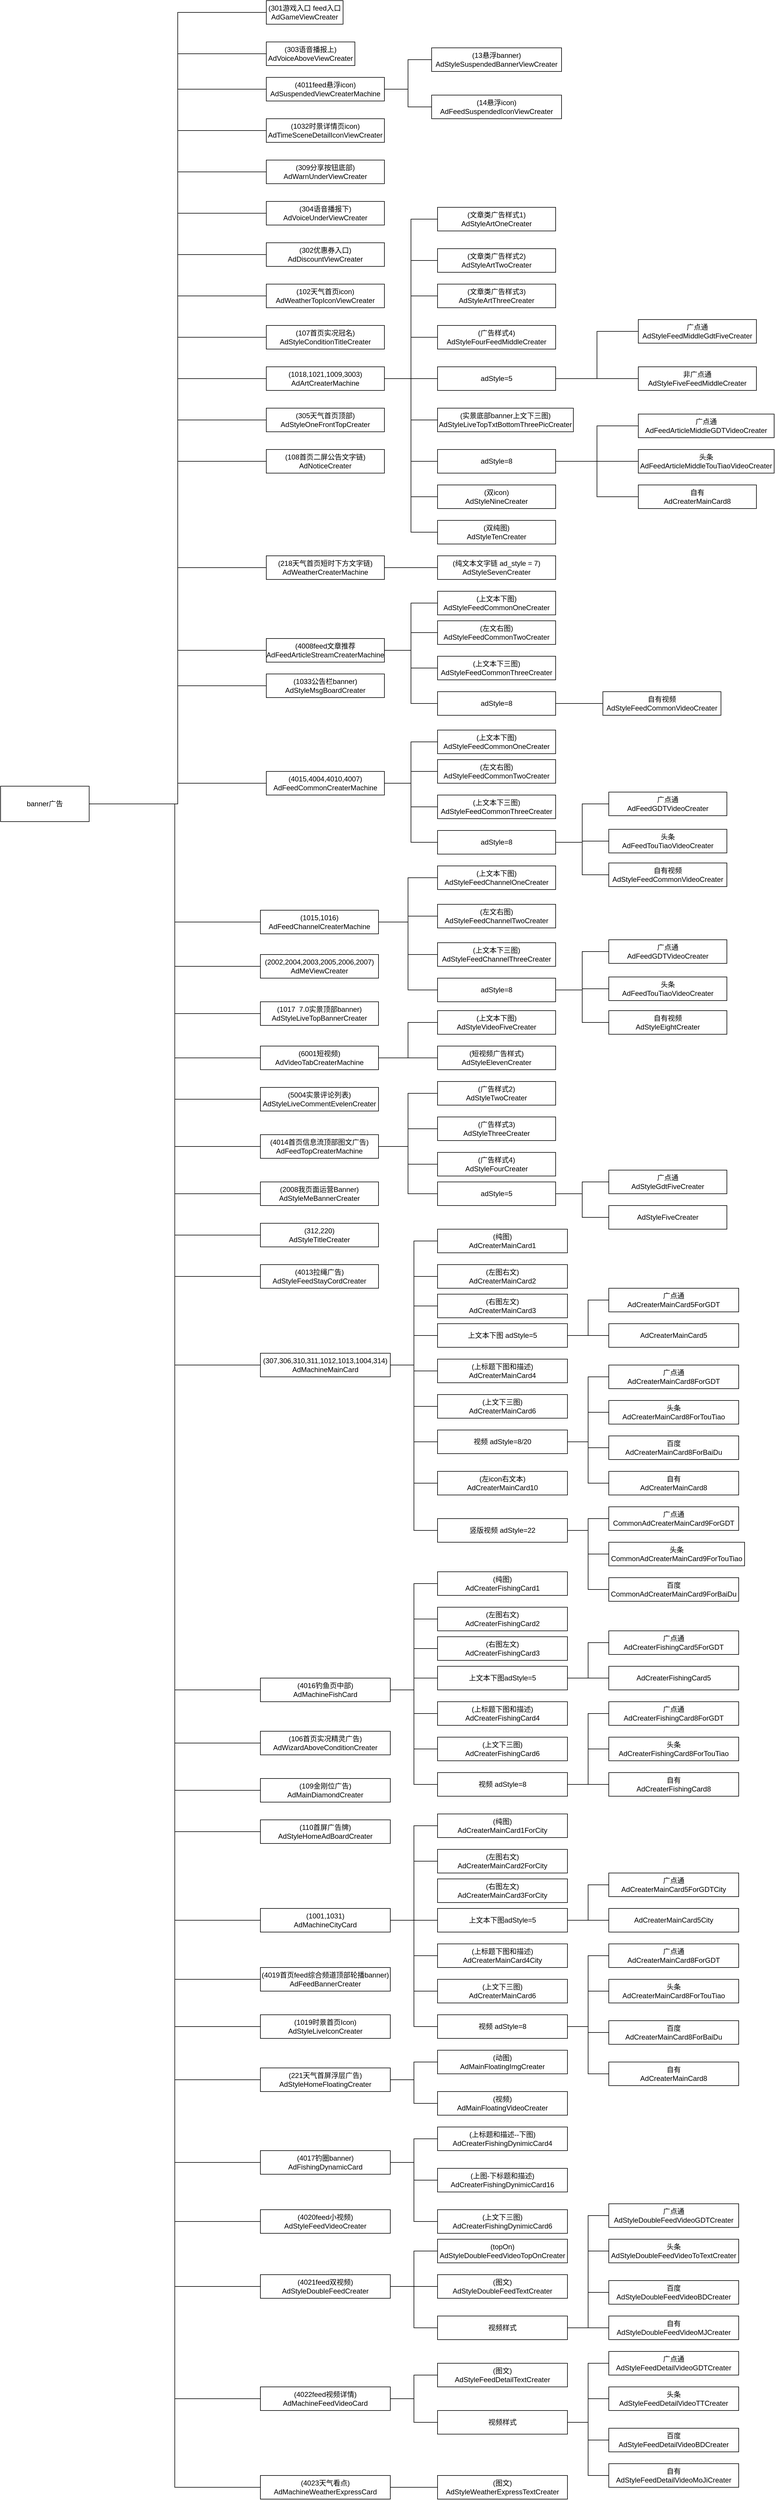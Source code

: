 <mxfile version="24.7.1" type="github">
  <diagram name="Page-1" id="10a91c8b-09ff-31b1-d368-03940ed4cc9e">
    <mxGraphModel dx="4916" dy="2834" grid="1" gridSize="10" guides="1" tooltips="1" connect="1" arrows="1" fold="1" page="1" pageScale="1" pageWidth="1100" pageHeight="850" background="none" math="0" shadow="0">
      <root>
        <mxCell id="0" />
        <mxCell id="1" parent="0" />
        <mxCell id="DYaqVIQ8ZScYYBNlhMp5-16" style="edgeStyle=elbowEdgeStyle;rounded=0;orthogonalLoop=1;jettySize=auto;html=1;startArrow=none;endArrow=none;" parent="1" source="DYaqVIQ8ZScYYBNlhMp5-5" target="DYaqVIQ8ZScYYBNlhMp5-9" edge="1">
          <mxGeometry relative="1" as="geometry" />
        </mxCell>
        <mxCell id="DYaqVIQ8ZScYYBNlhMp5-17" style="edgeStyle=elbowEdgeStyle;rounded=0;orthogonalLoop=1;jettySize=auto;html=1;startArrow=none;endArrow=none;entryX=0;entryY=0.5;entryDx=0;entryDy=0;" parent="1" source="DYaqVIQ8ZScYYBNlhMp5-5" target="DYaqVIQ8ZScYYBNlhMp5-13" edge="1">
          <mxGeometry relative="1" as="geometry" />
        </mxCell>
        <mxCell id="DYaqVIQ8ZScYYBNlhMp5-19" style="edgeStyle=elbowEdgeStyle;rounded=0;orthogonalLoop=1;jettySize=auto;html=1;startArrow=none;endArrow=none;" parent="1" source="DYaqVIQ8ZScYYBNlhMp5-5" target="DYaqVIQ8ZScYYBNlhMp5-18" edge="1">
          <mxGeometry relative="1" as="geometry" />
        </mxCell>
        <mxCell id="DYaqVIQ8ZScYYBNlhMp5-21" style="edgeStyle=elbowEdgeStyle;rounded=0;orthogonalLoop=1;jettySize=auto;html=1;startArrow=none;endArrow=none;" parent="1" source="DYaqVIQ8ZScYYBNlhMp5-5" target="DYaqVIQ8ZScYYBNlhMp5-20" edge="1">
          <mxGeometry relative="1" as="geometry" />
        </mxCell>
        <mxCell id="DYaqVIQ8ZScYYBNlhMp5-61" style="edgeStyle=elbowEdgeStyle;rounded=0;orthogonalLoop=1;jettySize=auto;html=1;startArrow=none;endArrow=none;entryX=0;entryY=0.5;entryDx=0;entryDy=0;" parent="1" source="DYaqVIQ8ZScYYBNlhMp5-5" target="DYaqVIQ8ZScYYBNlhMp5-22" edge="1">
          <mxGeometry relative="1" as="geometry" />
        </mxCell>
        <mxCell id="DYaqVIQ8ZScYYBNlhMp5-62" style="edgeStyle=elbowEdgeStyle;rounded=0;orthogonalLoop=1;jettySize=auto;html=1;startArrow=none;endArrow=none;" parent="1" source="DYaqVIQ8ZScYYBNlhMp5-5" target="DYaqVIQ8ZScYYBNlhMp5-23" edge="1">
          <mxGeometry relative="1" as="geometry" />
        </mxCell>
        <mxCell id="DYaqVIQ8ZScYYBNlhMp5-63" style="edgeStyle=elbowEdgeStyle;rounded=0;orthogonalLoop=1;jettySize=auto;html=1;startArrow=none;endArrow=none;entryX=0;entryY=0.5;entryDx=0;entryDy=0;" parent="1" source="DYaqVIQ8ZScYYBNlhMp5-5" target="DYaqVIQ8ZScYYBNlhMp5-24" edge="1">
          <mxGeometry relative="1" as="geometry" />
        </mxCell>
        <mxCell id="DYaqVIQ8ZScYYBNlhMp5-64" style="edgeStyle=elbowEdgeStyle;rounded=0;orthogonalLoop=1;jettySize=auto;html=1;startArrow=none;endArrow=none;entryX=0;entryY=0.5;entryDx=0;entryDy=0;" parent="1" source="DYaqVIQ8ZScYYBNlhMp5-5" target="DYaqVIQ8ZScYYBNlhMp5-25" edge="1">
          <mxGeometry relative="1" as="geometry" />
        </mxCell>
        <mxCell id="DYaqVIQ8ZScYYBNlhMp5-65" style="edgeStyle=elbowEdgeStyle;rounded=0;orthogonalLoop=1;jettySize=auto;html=1;startArrow=none;endArrow=none;entryX=0;entryY=0.5;entryDx=0;entryDy=0;" parent="1" source="DYaqVIQ8ZScYYBNlhMp5-5" target="DYaqVIQ8ZScYYBNlhMp5-26" edge="1">
          <mxGeometry relative="1" as="geometry" />
        </mxCell>
        <mxCell id="DYaqVIQ8ZScYYBNlhMp5-66" style="edgeStyle=elbowEdgeStyle;rounded=0;orthogonalLoop=1;jettySize=auto;html=1;startArrow=none;endArrow=none;entryX=0;entryY=0.5;entryDx=0;entryDy=0;" parent="1" source="DYaqVIQ8ZScYYBNlhMp5-5" target="DYaqVIQ8ZScYYBNlhMp5-27" edge="1">
          <mxGeometry relative="1" as="geometry" />
        </mxCell>
        <mxCell id="DYaqVIQ8ZScYYBNlhMp5-67" style="edgeStyle=elbowEdgeStyle;rounded=0;orthogonalLoop=1;jettySize=auto;html=1;startArrow=none;endArrow=none;entryX=0;entryY=0.5;entryDx=0;entryDy=0;" parent="1" source="DYaqVIQ8ZScYYBNlhMp5-5" target="DYaqVIQ8ZScYYBNlhMp5-28" edge="1">
          <mxGeometry relative="1" as="geometry" />
        </mxCell>
        <mxCell id="DYaqVIQ8ZScYYBNlhMp5-68" style="edgeStyle=elbowEdgeStyle;rounded=0;orthogonalLoop=1;jettySize=auto;html=1;startArrow=none;endArrow=none;entryX=0;entryY=0.5;entryDx=0;entryDy=0;" parent="1" source="DYaqVIQ8ZScYYBNlhMp5-5" target="DYaqVIQ8ZScYYBNlhMp5-29" edge="1">
          <mxGeometry relative="1" as="geometry" />
        </mxCell>
        <mxCell id="DYaqVIQ8ZScYYBNlhMp5-69" style="edgeStyle=elbowEdgeStyle;rounded=0;orthogonalLoop=1;jettySize=auto;html=1;startArrow=none;endArrow=none;" parent="1" source="DYaqVIQ8ZScYYBNlhMp5-5" target="DYaqVIQ8ZScYYBNlhMp5-30" edge="1">
          <mxGeometry relative="1" as="geometry" />
        </mxCell>
        <mxCell id="DYaqVIQ8ZScYYBNlhMp5-70" style="edgeStyle=elbowEdgeStyle;rounded=0;orthogonalLoop=1;jettySize=auto;html=1;startArrow=none;endArrow=none;entryX=0;entryY=0.5;entryDx=0;entryDy=0;" parent="1" source="DYaqVIQ8ZScYYBNlhMp5-5" target="DYaqVIQ8ZScYYBNlhMp5-31" edge="1">
          <mxGeometry relative="1" as="geometry" />
        </mxCell>
        <mxCell id="DYaqVIQ8ZScYYBNlhMp5-71" style="edgeStyle=elbowEdgeStyle;rounded=0;orthogonalLoop=1;jettySize=auto;html=1;startArrow=none;endArrow=none;" parent="1" source="DYaqVIQ8ZScYYBNlhMp5-5" target="DYaqVIQ8ZScYYBNlhMp5-32" edge="1">
          <mxGeometry relative="1" as="geometry" />
        </mxCell>
        <mxCell id="DYaqVIQ8ZScYYBNlhMp5-72" style="edgeStyle=elbowEdgeStyle;rounded=0;orthogonalLoop=1;jettySize=auto;html=1;startArrow=none;endArrow=none;entryX=0;entryY=0.5;entryDx=0;entryDy=0;" parent="1" source="DYaqVIQ8ZScYYBNlhMp5-5" target="DYaqVIQ8ZScYYBNlhMp5-33" edge="1">
          <mxGeometry relative="1" as="geometry" />
        </mxCell>
        <mxCell id="DYaqVIQ8ZScYYBNlhMp5-73" style="edgeStyle=elbowEdgeStyle;rounded=0;orthogonalLoop=1;jettySize=auto;html=1;startArrow=none;endArrow=none;" parent="1" source="DYaqVIQ8ZScYYBNlhMp5-5" target="DYaqVIQ8ZScYYBNlhMp5-34" edge="1">
          <mxGeometry relative="1" as="geometry" />
        </mxCell>
        <mxCell id="DYaqVIQ8ZScYYBNlhMp5-74" style="edgeStyle=elbowEdgeStyle;rounded=0;orthogonalLoop=1;jettySize=auto;html=1;startArrow=none;endArrow=none;entryX=0;entryY=0.5;entryDx=0;entryDy=0;" parent="1" source="DYaqVIQ8ZScYYBNlhMp5-5" target="DYaqVIQ8ZScYYBNlhMp5-35" edge="1">
          <mxGeometry relative="1" as="geometry" />
        </mxCell>
        <mxCell id="DYaqVIQ8ZScYYBNlhMp5-75" style="edgeStyle=elbowEdgeStyle;rounded=0;orthogonalLoop=1;jettySize=auto;html=1;startArrow=none;endArrow=none;" parent="1" source="DYaqVIQ8ZScYYBNlhMp5-5" target="DYaqVIQ8ZScYYBNlhMp5-36" edge="1">
          <mxGeometry relative="1" as="geometry" />
        </mxCell>
        <mxCell id="DYaqVIQ8ZScYYBNlhMp5-76" style="edgeStyle=elbowEdgeStyle;rounded=0;orthogonalLoop=1;jettySize=auto;html=1;startArrow=none;endArrow=none;" parent="1" source="DYaqVIQ8ZScYYBNlhMp5-5" target="DYaqVIQ8ZScYYBNlhMp5-37" edge="1">
          <mxGeometry relative="1" as="geometry" />
        </mxCell>
        <mxCell id="DYaqVIQ8ZScYYBNlhMp5-77" style="edgeStyle=elbowEdgeStyle;rounded=0;orthogonalLoop=1;jettySize=auto;html=1;startArrow=none;endArrow=none;" parent="1" source="DYaqVIQ8ZScYYBNlhMp5-5" target="DYaqVIQ8ZScYYBNlhMp5-38" edge="1">
          <mxGeometry relative="1" as="geometry" />
        </mxCell>
        <mxCell id="DYaqVIQ8ZScYYBNlhMp5-78" style="edgeStyle=elbowEdgeStyle;rounded=0;orthogonalLoop=1;jettySize=auto;html=1;startArrow=none;endArrow=none;" parent="1" source="DYaqVIQ8ZScYYBNlhMp5-5" target="DYaqVIQ8ZScYYBNlhMp5-39" edge="1">
          <mxGeometry relative="1" as="geometry" />
        </mxCell>
        <mxCell id="DYaqVIQ8ZScYYBNlhMp5-79" style="edgeStyle=elbowEdgeStyle;rounded=0;orthogonalLoop=1;jettySize=auto;html=1;startArrow=none;endArrow=none;" parent="1" source="DYaqVIQ8ZScYYBNlhMp5-5" target="DYaqVIQ8ZScYYBNlhMp5-40" edge="1">
          <mxGeometry relative="1" as="geometry" />
        </mxCell>
        <mxCell id="DYaqVIQ8ZScYYBNlhMp5-80" style="edgeStyle=elbowEdgeStyle;rounded=0;orthogonalLoop=1;jettySize=auto;html=1;startArrow=none;endArrow=none;" parent="1" source="DYaqVIQ8ZScYYBNlhMp5-5" target="DYaqVIQ8ZScYYBNlhMp5-41" edge="1">
          <mxGeometry relative="1" as="geometry" />
        </mxCell>
        <mxCell id="DYaqVIQ8ZScYYBNlhMp5-81" style="edgeStyle=elbowEdgeStyle;rounded=0;orthogonalLoop=1;jettySize=auto;html=1;startArrow=none;endArrow=none;entryX=0;entryY=0.5;entryDx=0;entryDy=0;" parent="1" source="DYaqVIQ8ZScYYBNlhMp5-5" target="DYaqVIQ8ZScYYBNlhMp5-42" edge="1">
          <mxGeometry relative="1" as="geometry" />
        </mxCell>
        <mxCell id="DYaqVIQ8ZScYYBNlhMp5-82" style="edgeStyle=elbowEdgeStyle;rounded=0;orthogonalLoop=1;jettySize=auto;html=1;startArrow=none;endArrow=none;" parent="1" source="DYaqVIQ8ZScYYBNlhMp5-5" target="DYaqVIQ8ZScYYBNlhMp5-43" edge="1">
          <mxGeometry relative="1" as="geometry" />
        </mxCell>
        <mxCell id="DYaqVIQ8ZScYYBNlhMp5-83" style="edgeStyle=elbowEdgeStyle;rounded=0;orthogonalLoop=1;jettySize=auto;html=1;startArrow=none;endArrow=none;entryX=0;entryY=0.5;entryDx=0;entryDy=0;" parent="1" source="DYaqVIQ8ZScYYBNlhMp5-5" target="DYaqVIQ8ZScYYBNlhMp5-44" edge="1">
          <mxGeometry relative="1" as="geometry" />
        </mxCell>
        <mxCell id="DYaqVIQ8ZScYYBNlhMp5-84" style="edgeStyle=elbowEdgeStyle;rounded=0;orthogonalLoop=1;jettySize=auto;html=1;startArrow=none;endArrow=none;entryX=0;entryY=0.5;entryDx=0;entryDy=0;" parent="1" source="DYaqVIQ8ZScYYBNlhMp5-5" target="DYaqVIQ8ZScYYBNlhMp5-45" edge="1">
          <mxGeometry relative="1" as="geometry" />
        </mxCell>
        <mxCell id="DYaqVIQ8ZScYYBNlhMp5-85" style="edgeStyle=elbowEdgeStyle;rounded=0;orthogonalLoop=1;jettySize=auto;html=1;startArrow=none;endArrow=none;" parent="1" source="DYaqVIQ8ZScYYBNlhMp5-5" target="DYaqVIQ8ZScYYBNlhMp5-46" edge="1">
          <mxGeometry relative="1" as="geometry" />
        </mxCell>
        <mxCell id="DYaqVIQ8ZScYYBNlhMp5-86" style="edgeStyle=elbowEdgeStyle;rounded=0;orthogonalLoop=1;jettySize=auto;html=1;startArrow=none;endArrow=none;entryX=0;entryY=0.5;entryDx=0;entryDy=0;" parent="1" source="DYaqVIQ8ZScYYBNlhMp5-5" target="DYaqVIQ8ZScYYBNlhMp5-47" edge="1">
          <mxGeometry relative="1" as="geometry" />
        </mxCell>
        <mxCell id="DYaqVIQ8ZScYYBNlhMp5-87" style="edgeStyle=elbowEdgeStyle;rounded=0;orthogonalLoop=1;jettySize=auto;html=1;startArrow=none;endArrow=none;entryX=0;entryY=0.5;entryDx=0;entryDy=0;" parent="1" source="DYaqVIQ8ZScYYBNlhMp5-5" target="DYaqVIQ8ZScYYBNlhMp5-48" edge="1">
          <mxGeometry relative="1" as="geometry" />
        </mxCell>
        <mxCell id="DYaqVIQ8ZScYYBNlhMp5-88" style="edgeStyle=elbowEdgeStyle;rounded=0;orthogonalLoop=1;jettySize=auto;html=1;startArrow=none;endArrow=none;" parent="1" source="DYaqVIQ8ZScYYBNlhMp5-5" target="DYaqVIQ8ZScYYBNlhMp5-50" edge="1">
          <mxGeometry relative="1" as="geometry" />
        </mxCell>
        <mxCell id="DYaqVIQ8ZScYYBNlhMp5-89" style="edgeStyle=elbowEdgeStyle;rounded=0;orthogonalLoop=1;jettySize=auto;html=1;startArrow=none;endArrow=none;entryX=0;entryY=0.5;entryDx=0;entryDy=0;" parent="1" source="DYaqVIQ8ZScYYBNlhMp5-5" target="DYaqVIQ8ZScYYBNlhMp5-51" edge="1">
          <mxGeometry relative="1" as="geometry" />
        </mxCell>
        <mxCell id="DYaqVIQ8ZScYYBNlhMp5-90" style="edgeStyle=elbowEdgeStyle;rounded=0;orthogonalLoop=1;jettySize=auto;html=1;startArrow=none;endArrow=none;entryX=0;entryY=0.5;entryDx=0;entryDy=0;" parent="1" source="DYaqVIQ8ZScYYBNlhMp5-5" target="DYaqVIQ8ZScYYBNlhMp5-52" edge="1">
          <mxGeometry relative="1" as="geometry" />
        </mxCell>
        <mxCell id="DYaqVIQ8ZScYYBNlhMp5-91" style="edgeStyle=elbowEdgeStyle;rounded=0;orthogonalLoop=1;jettySize=auto;html=1;startArrow=none;endArrow=none;entryX=0;entryY=0.5;entryDx=0;entryDy=0;" parent="1" source="DYaqVIQ8ZScYYBNlhMp5-5" target="DYaqVIQ8ZScYYBNlhMp5-49" edge="1">
          <mxGeometry relative="1" as="geometry" />
        </mxCell>
        <mxCell id="DYaqVIQ8ZScYYBNlhMp5-92" style="edgeStyle=elbowEdgeStyle;rounded=0;orthogonalLoop=1;jettySize=auto;html=1;startArrow=none;endArrow=none;entryX=0;entryY=0.5;entryDx=0;entryDy=0;" parent="1" source="DYaqVIQ8ZScYYBNlhMp5-5" target="DYaqVIQ8ZScYYBNlhMp5-53" edge="1">
          <mxGeometry relative="1" as="geometry" />
        </mxCell>
        <mxCell id="DYaqVIQ8ZScYYBNlhMp5-93" style="edgeStyle=elbowEdgeStyle;rounded=0;orthogonalLoop=1;jettySize=auto;html=1;startArrow=none;endArrow=none;entryX=0;entryY=0.5;entryDx=0;entryDy=0;" parent="1" source="DYaqVIQ8ZScYYBNlhMp5-5" target="DYaqVIQ8ZScYYBNlhMp5-54" edge="1">
          <mxGeometry relative="1" as="geometry">
            <mxPoint x="-140" y="2410" as="targetPoint" />
          </mxGeometry>
        </mxCell>
        <mxCell id="DYaqVIQ8ZScYYBNlhMp5-94" style="edgeStyle=elbowEdgeStyle;rounded=0;orthogonalLoop=1;jettySize=auto;html=1;startArrow=none;endArrow=none;entryX=0;entryY=0.5;entryDx=0;entryDy=0;" parent="1" source="DYaqVIQ8ZScYYBNlhMp5-5" target="DYaqVIQ8ZScYYBNlhMp5-55" edge="1">
          <mxGeometry relative="1" as="geometry" />
        </mxCell>
        <mxCell id="DYaqVIQ8ZScYYBNlhMp5-95" style="edgeStyle=elbowEdgeStyle;rounded=0;orthogonalLoop=1;jettySize=auto;html=1;startArrow=none;endArrow=none;entryX=0;entryY=0.5;entryDx=0;entryDy=0;" parent="1" source="DYaqVIQ8ZScYYBNlhMp5-5" target="DYaqVIQ8ZScYYBNlhMp5-56" edge="1">
          <mxGeometry relative="1" as="geometry">
            <mxPoint x="-230" y="2958" as="targetPoint" />
          </mxGeometry>
        </mxCell>
        <mxCell id="DYaqVIQ8ZScYYBNlhMp5-5" value="banner广告" style="whiteSpace=wrap;html=1;align=center;verticalAlign=middle;treeFolding=1;treeMoving=1;newEdgeStyle={&quot;edgeStyle&quot;:&quot;elbowEdgeStyle&quot;,&quot;startArrow&quot;:&quot;none&quot;,&quot;endArrow&quot;:&quot;none&quot;};" parent="1" vertex="1">
          <mxGeometry x="-590" y="1120" width="150" height="60" as="geometry" />
        </mxCell>
        <mxCell id="DYaqVIQ8ZScYYBNlhMp5-9" value="&lt;div&gt;&lt;span style=&quot;background-color: initial;&quot;&gt;(301游戏入口 feed入口&lt;/span&gt;&lt;span style=&quot;background-color: initial;&quot;&gt;AdGameViewCreater&lt;/span&gt;&lt;br&gt;&lt;/div&gt;" style="whiteSpace=wrap;html=1;align=center;verticalAlign=middle;treeFolding=1;treeMoving=1;newEdgeStyle={&quot;edgeStyle&quot;:&quot;elbowEdgeStyle&quot;,&quot;startArrow&quot;:&quot;none&quot;,&quot;endArrow&quot;:&quot;none&quot;};" parent="1" vertex="1">
          <mxGeometry x="-140" y="-210" width="130" height="40" as="geometry" />
        </mxCell>
        <mxCell id="DYaqVIQ8ZScYYBNlhMp5-13" value="&lt;div&gt;(303&lt;span style=&quot;background-color: initial;&quot;&gt;语音播报上)&lt;/span&gt;&lt;/div&gt;AdVoiceAboveViewCreater" style="whiteSpace=wrap;html=1;align=center;verticalAlign=middle;treeFolding=1;treeMoving=1;newEdgeStyle={&quot;edgeStyle&quot;:&quot;elbowEdgeStyle&quot;,&quot;startArrow&quot;:&quot;none&quot;,&quot;endArrow&quot;:&quot;none&quot;};" parent="1" vertex="1">
          <mxGeometry x="-140" y="-140" width="150" height="40" as="geometry" />
        </mxCell>
        <mxCell id="G_2Q7d8G3R7fMCKb-q9A-2" style="edgeStyle=elbowEdgeStyle;rounded=0;orthogonalLoop=1;jettySize=auto;html=1;startArrow=none;endArrow=none;" edge="1" parent="1" source="DYaqVIQ8ZScYYBNlhMp5-18" target="G_2Q7d8G3R7fMCKb-q9A-1">
          <mxGeometry relative="1" as="geometry" />
        </mxCell>
        <mxCell id="G_2Q7d8G3R7fMCKb-q9A-4" style="edgeStyle=elbowEdgeStyle;rounded=0;orthogonalLoop=1;jettySize=auto;html=1;startArrow=none;endArrow=none;entryX=0;entryY=0.5;entryDx=0;entryDy=0;" edge="1" parent="1" source="DYaqVIQ8ZScYYBNlhMp5-18" target="G_2Q7d8G3R7fMCKb-q9A-3">
          <mxGeometry relative="1" as="geometry" />
        </mxCell>
        <mxCell id="DYaqVIQ8ZScYYBNlhMp5-18" value="&lt;div&gt;(4011feed悬浮icon&lt;span style=&quot;background-color: initial;&quot;&gt;)&lt;/span&gt;&lt;/div&gt;&lt;div&gt;&lt;span style=&quot;background-color: initial;&quot;&gt;AdSuspendedViewCreaterMachine&lt;br&gt;&lt;/span&gt;&lt;/div&gt;" style="whiteSpace=wrap;html=1;align=center;verticalAlign=middle;treeFolding=1;treeMoving=1;newEdgeStyle={&quot;edgeStyle&quot;:&quot;elbowEdgeStyle&quot;,&quot;startArrow&quot;:&quot;none&quot;,&quot;endArrow&quot;:&quot;none&quot;};" parent="1" vertex="1">
          <mxGeometry x="-140" y="-80" width="200" height="40" as="geometry" />
        </mxCell>
        <mxCell id="DYaqVIQ8ZScYYBNlhMp5-20" value="&lt;div&gt;(1032&lt;span style=&quot;background-color: initial;&quot;&gt;时景详情页icon)&lt;/span&gt;&lt;/div&gt;&lt;div&gt;&lt;span style=&quot;background-color: initial;&quot;&gt;AdTimeSceneDetailIconViewCreater&lt;br&gt;&lt;/span&gt;&lt;/div&gt;" style="whiteSpace=wrap;html=1;align=center;verticalAlign=middle;treeFolding=1;treeMoving=1;newEdgeStyle={&quot;edgeStyle&quot;:&quot;elbowEdgeStyle&quot;,&quot;startArrow&quot;:&quot;none&quot;,&quot;endArrow&quot;:&quot;none&quot;};" parent="1" vertex="1">
          <mxGeometry x="-140" y="-10" width="200" height="40" as="geometry" />
        </mxCell>
        <mxCell id="DYaqVIQ8ZScYYBNlhMp5-22" value="&lt;div&gt;(309分享按钮底部&lt;span style=&quot;background-color: initial;&quot;&gt;)&lt;/span&gt;&lt;/div&gt;&lt;div&gt;&lt;span style=&quot;background-color: initial;&quot;&gt;AdWarnUnderViewCreater&lt;br&gt;&lt;/span&gt;&lt;/div&gt;" style="whiteSpace=wrap;html=1;align=center;verticalAlign=middle;treeFolding=1;treeMoving=1;newEdgeStyle={&quot;edgeStyle&quot;:&quot;elbowEdgeStyle&quot;,&quot;startArrow&quot;:&quot;none&quot;,&quot;endArrow&quot;:&quot;none&quot;};" parent="1" vertex="1">
          <mxGeometry x="-140" y="60" width="200" height="40" as="geometry" />
        </mxCell>
        <mxCell id="DYaqVIQ8ZScYYBNlhMp5-23" value="&lt;div&gt;(304语音播报下&lt;span style=&quot;background-color: initial;&quot;&gt;)&lt;/span&gt;&lt;/div&gt;&lt;div&gt;&lt;span style=&quot;background-color: initial;&quot;&gt;AdVoiceUnderViewCreater&lt;br&gt;&lt;/span&gt;&lt;/div&gt;" style="whiteSpace=wrap;html=1;align=center;verticalAlign=middle;treeFolding=1;treeMoving=1;newEdgeStyle={&quot;edgeStyle&quot;:&quot;elbowEdgeStyle&quot;,&quot;startArrow&quot;:&quot;none&quot;,&quot;endArrow&quot;:&quot;none&quot;};" parent="1" vertex="1">
          <mxGeometry x="-140" y="130" width="200" height="40" as="geometry" />
        </mxCell>
        <mxCell id="DYaqVIQ8ZScYYBNlhMp5-24" value="&lt;div&gt;(302优惠券入口&lt;span style=&quot;background-color: initial;&quot;&gt;)&lt;/span&gt;&lt;/div&gt;&lt;div&gt;&lt;span style=&quot;background-color: initial;&quot;&gt;AdDiscountViewCreater&lt;br&gt;&lt;/span&gt;&lt;/div&gt;" style="whiteSpace=wrap;html=1;align=center;verticalAlign=middle;treeFolding=1;treeMoving=1;newEdgeStyle={&quot;edgeStyle&quot;:&quot;elbowEdgeStyle&quot;,&quot;startArrow&quot;:&quot;none&quot;,&quot;endArrow&quot;:&quot;none&quot;};" parent="1" vertex="1">
          <mxGeometry x="-140" y="200" width="200" height="40" as="geometry" />
        </mxCell>
        <mxCell id="DYaqVIQ8ZScYYBNlhMp5-25" value="&lt;div&gt;(102&lt;span style=&quot;background-color: initial;&quot;&gt;天气首页icon)&lt;/span&gt;&lt;/div&gt;&lt;div&gt;&lt;span style=&quot;background-color: initial;&quot;&gt;AdWeatherTopIconViewCreater&lt;br&gt;&lt;/span&gt;&lt;/div&gt;" style="whiteSpace=wrap;html=1;align=center;verticalAlign=middle;treeFolding=1;treeMoving=1;newEdgeStyle={&quot;edgeStyle&quot;:&quot;elbowEdgeStyle&quot;,&quot;startArrow&quot;:&quot;none&quot;,&quot;endArrow&quot;:&quot;none&quot;};" parent="1" vertex="1">
          <mxGeometry x="-140" y="270" width="200" height="40" as="geometry" />
        </mxCell>
        <mxCell id="DYaqVIQ8ZScYYBNlhMp5-26" value="&lt;div&gt;(107首页实况冠名&lt;span style=&quot;background-color: initial;&quot;&gt;)&lt;/span&gt;&lt;/div&gt;&lt;div&gt;&lt;span style=&quot;background-color: initial;&quot;&gt;AdStyleConditionTitleCreater&lt;br&gt;&lt;/span&gt;&lt;/div&gt;" style="whiteSpace=wrap;html=1;align=center;verticalAlign=middle;treeFolding=1;treeMoving=1;newEdgeStyle={&quot;edgeStyle&quot;:&quot;elbowEdgeStyle&quot;,&quot;startArrow&quot;:&quot;none&quot;,&quot;endArrow&quot;:&quot;none&quot;};" parent="1" vertex="1">
          <mxGeometry x="-140" y="340" width="200" height="40" as="geometry" />
        </mxCell>
        <mxCell id="G_2Q7d8G3R7fMCKb-q9A-6" style="edgeStyle=elbowEdgeStyle;rounded=0;orthogonalLoop=1;jettySize=auto;html=1;startArrow=none;endArrow=none;" edge="1" parent="1" source="DYaqVIQ8ZScYYBNlhMp5-27" target="G_2Q7d8G3R7fMCKb-q9A-5">
          <mxGeometry relative="1" as="geometry" />
        </mxCell>
        <mxCell id="G_2Q7d8G3R7fMCKb-q9A-26" style="edgeStyle=elbowEdgeStyle;rounded=0;orthogonalLoop=1;jettySize=auto;html=1;startArrow=none;endArrow=none;entryX=0;entryY=0.5;entryDx=0;entryDy=0;" edge="1" parent="1" source="DYaqVIQ8ZScYYBNlhMp5-27" target="G_2Q7d8G3R7fMCKb-q9A-7">
          <mxGeometry relative="1" as="geometry" />
        </mxCell>
        <mxCell id="G_2Q7d8G3R7fMCKb-q9A-27" style="edgeStyle=elbowEdgeStyle;rounded=0;orthogonalLoop=1;jettySize=auto;html=1;startArrow=none;endArrow=none;entryX=0;entryY=0.5;entryDx=0;entryDy=0;" edge="1" parent="1" source="DYaqVIQ8ZScYYBNlhMp5-27" target="G_2Q7d8G3R7fMCKb-q9A-8">
          <mxGeometry relative="1" as="geometry" />
        </mxCell>
        <mxCell id="G_2Q7d8G3R7fMCKb-q9A-28" style="edgeStyle=elbowEdgeStyle;rounded=0;orthogonalLoop=1;jettySize=auto;html=1;startArrow=none;endArrow=none;entryX=0;entryY=0.5;entryDx=0;entryDy=0;" edge="1" parent="1" source="DYaqVIQ8ZScYYBNlhMp5-27" target="G_2Q7d8G3R7fMCKb-q9A-9">
          <mxGeometry relative="1" as="geometry" />
        </mxCell>
        <mxCell id="G_2Q7d8G3R7fMCKb-q9A-29" style="edgeStyle=elbowEdgeStyle;rounded=0;orthogonalLoop=1;jettySize=auto;html=1;startArrow=none;endArrow=none;entryX=0;entryY=0.5;entryDx=0;entryDy=0;" edge="1" parent="1" source="DYaqVIQ8ZScYYBNlhMp5-27" target="G_2Q7d8G3R7fMCKb-q9A-10">
          <mxGeometry relative="1" as="geometry" />
        </mxCell>
        <mxCell id="G_2Q7d8G3R7fMCKb-q9A-30" style="edgeStyle=elbowEdgeStyle;rounded=0;orthogonalLoop=1;jettySize=auto;html=1;startArrow=none;endArrow=none;entryX=0;entryY=0.5;entryDx=0;entryDy=0;" edge="1" parent="1" source="DYaqVIQ8ZScYYBNlhMp5-27" target="G_2Q7d8G3R7fMCKb-q9A-11">
          <mxGeometry relative="1" as="geometry" />
        </mxCell>
        <mxCell id="G_2Q7d8G3R7fMCKb-q9A-31" style="edgeStyle=elbowEdgeStyle;rounded=0;orthogonalLoop=1;jettySize=auto;html=1;startArrow=none;endArrow=none;entryX=0;entryY=0.5;entryDx=0;entryDy=0;" edge="1" parent="1" source="DYaqVIQ8ZScYYBNlhMp5-27" target="G_2Q7d8G3R7fMCKb-q9A-12">
          <mxGeometry relative="1" as="geometry" />
        </mxCell>
        <mxCell id="G_2Q7d8G3R7fMCKb-q9A-32" style="edgeStyle=elbowEdgeStyle;rounded=0;orthogonalLoop=1;jettySize=auto;html=1;startArrow=none;endArrow=none;" edge="1" parent="1" source="DYaqVIQ8ZScYYBNlhMp5-27" target="G_2Q7d8G3R7fMCKb-q9A-13">
          <mxGeometry relative="1" as="geometry" />
        </mxCell>
        <mxCell id="G_2Q7d8G3R7fMCKb-q9A-33" style="edgeStyle=elbowEdgeStyle;rounded=0;orthogonalLoop=1;jettySize=auto;html=1;startArrow=none;endArrow=none;" edge="1" parent="1" source="DYaqVIQ8ZScYYBNlhMp5-27" target="G_2Q7d8G3R7fMCKb-q9A-14">
          <mxGeometry relative="1" as="geometry" />
        </mxCell>
        <mxCell id="DYaqVIQ8ZScYYBNlhMp5-27" value="&lt;div&gt;(&lt;span style=&quot;background-color: initial;&quot;&gt;1018,1021,1009,3003)&lt;/span&gt;&lt;/div&gt;&lt;div&gt;&lt;span style=&quot;background-color: initial;&quot;&gt;AdArtCreaterMachine&lt;br&gt;&lt;/span&gt;&lt;/div&gt;" style="whiteSpace=wrap;html=1;align=center;verticalAlign=middle;treeFolding=1;treeMoving=1;newEdgeStyle={&quot;edgeStyle&quot;:&quot;elbowEdgeStyle&quot;,&quot;startArrow&quot;:&quot;none&quot;,&quot;endArrow&quot;:&quot;none&quot;};" parent="1" vertex="1">
          <mxGeometry x="-140" y="410" width="200" height="40" as="geometry" />
        </mxCell>
        <mxCell id="DYaqVIQ8ZScYYBNlhMp5-28" value="&lt;div&gt;(305天气首页顶部&lt;span style=&quot;background-color: initial;&quot;&gt;)&lt;/span&gt;&lt;/div&gt;&lt;div&gt;&lt;span style=&quot;background-color: initial;&quot;&gt;AdStyleOneFrontTopCreater&lt;br&gt;&lt;/span&gt;&lt;/div&gt;" style="whiteSpace=wrap;html=1;align=center;verticalAlign=middle;treeFolding=1;treeMoving=1;newEdgeStyle={&quot;edgeStyle&quot;:&quot;elbowEdgeStyle&quot;,&quot;startArrow&quot;:&quot;none&quot;,&quot;endArrow&quot;:&quot;none&quot;};" parent="1" vertex="1">
          <mxGeometry x="-140" y="480" width="200" height="40" as="geometry" />
        </mxCell>
        <mxCell id="DYaqVIQ8ZScYYBNlhMp5-29" value="&lt;div&gt;(108&lt;span style=&quot;background-color: initial;&quot;&gt;首页二屏公告文字链)&lt;/span&gt;&lt;/div&gt;&lt;div&gt;&lt;span style=&quot;background-color: initial;&quot;&gt;AdNoticeCreater&lt;br&gt;&lt;/span&gt;&lt;/div&gt;" style="whiteSpace=wrap;html=1;align=center;verticalAlign=middle;treeFolding=1;treeMoving=1;newEdgeStyle={&quot;edgeStyle&quot;:&quot;elbowEdgeStyle&quot;,&quot;startArrow&quot;:&quot;none&quot;,&quot;endArrow&quot;:&quot;none&quot;};" parent="1" vertex="1">
          <mxGeometry x="-140" y="550" width="200" height="40" as="geometry" />
        </mxCell>
        <mxCell id="G_2Q7d8G3R7fMCKb-q9A-35" value="" style="edgeStyle=elbowEdgeStyle;rounded=0;orthogonalLoop=1;jettySize=auto;html=1;elbow=horizontal;startArrow=none;endArrow=none;" edge="1" parent="1" source="DYaqVIQ8ZScYYBNlhMp5-30" target="G_2Q7d8G3R7fMCKb-q9A-34">
          <mxGeometry relative="1" as="geometry" />
        </mxCell>
        <mxCell id="DYaqVIQ8ZScYYBNlhMp5-30" value="&lt;div&gt;(218&lt;span style=&quot;background-color: initial;&quot;&gt;天气首页短时下方文字链)&lt;/span&gt;&lt;/div&gt;&lt;div&gt;&lt;span style=&quot;background-color: initial;&quot;&gt;AdWeatherCreaterMachine&lt;br&gt;&lt;/span&gt;&lt;/div&gt;" style="whiteSpace=wrap;html=1;align=center;verticalAlign=middle;treeFolding=1;treeMoving=1;newEdgeStyle={&quot;edgeStyle&quot;:&quot;elbowEdgeStyle&quot;,&quot;startArrow&quot;:&quot;none&quot;,&quot;endArrow&quot;:&quot;none&quot;};" parent="1" vertex="1">
          <mxGeometry x="-140" y="730" width="200" height="40" as="geometry" />
        </mxCell>
        <mxCell id="G_2Q7d8G3R7fMCKb-q9A-37" value="" style="edgeStyle=elbowEdgeStyle;rounded=0;orthogonalLoop=1;jettySize=auto;html=1;elbow=horizontal;startArrow=none;endArrow=none;" edge="1" parent="1" source="DYaqVIQ8ZScYYBNlhMp5-31" target="G_2Q7d8G3R7fMCKb-q9A-36">
          <mxGeometry relative="1" as="geometry" />
        </mxCell>
        <mxCell id="G_2Q7d8G3R7fMCKb-q9A-39" value="" style="edgeStyle=elbowEdgeStyle;rounded=0;orthogonalLoop=1;jettySize=auto;html=1;elbow=horizontal;startArrow=none;endArrow=none;" edge="1" parent="1" source="DYaqVIQ8ZScYYBNlhMp5-31" target="G_2Q7d8G3R7fMCKb-q9A-38">
          <mxGeometry relative="1" as="geometry" />
        </mxCell>
        <mxCell id="G_2Q7d8G3R7fMCKb-q9A-40" value="" style="edgeStyle=elbowEdgeStyle;rounded=0;orthogonalLoop=1;jettySize=auto;html=1;elbow=horizontal;startArrow=none;endArrow=none;" edge="1" parent="1" source="DYaqVIQ8ZScYYBNlhMp5-31" target="G_2Q7d8G3R7fMCKb-q9A-38">
          <mxGeometry relative="1" as="geometry" />
        </mxCell>
        <mxCell id="G_2Q7d8G3R7fMCKb-q9A-41" value="" style="edgeStyle=elbowEdgeStyle;rounded=0;orthogonalLoop=1;jettySize=auto;html=1;elbow=horizontal;startArrow=none;endArrow=none;" edge="1" parent="1" source="DYaqVIQ8ZScYYBNlhMp5-31" target="G_2Q7d8G3R7fMCKb-q9A-38">
          <mxGeometry relative="1" as="geometry" />
        </mxCell>
        <mxCell id="G_2Q7d8G3R7fMCKb-q9A-42" value="" style="edgeStyle=elbowEdgeStyle;rounded=0;orthogonalLoop=1;jettySize=auto;html=1;elbow=horizontal;startArrow=none;endArrow=none;" edge="1" parent="1" source="DYaqVIQ8ZScYYBNlhMp5-31" target="G_2Q7d8G3R7fMCKb-q9A-38">
          <mxGeometry relative="1" as="geometry" />
        </mxCell>
        <mxCell id="G_2Q7d8G3R7fMCKb-q9A-44" value="" style="edgeStyle=elbowEdgeStyle;rounded=0;orthogonalLoop=1;jettySize=auto;html=1;elbow=horizontal;startArrow=none;endArrow=none;" edge="1" parent="1" source="DYaqVIQ8ZScYYBNlhMp5-31" target="G_2Q7d8G3R7fMCKb-q9A-43">
          <mxGeometry relative="1" as="geometry" />
        </mxCell>
        <mxCell id="G_2Q7d8G3R7fMCKb-q9A-45" value="" style="edgeStyle=elbowEdgeStyle;rounded=0;orthogonalLoop=1;jettySize=auto;html=1;elbow=horizontal;startArrow=none;endArrow=none;" edge="1" parent="1" source="DYaqVIQ8ZScYYBNlhMp5-31" target="G_2Q7d8G3R7fMCKb-q9A-43">
          <mxGeometry relative="1" as="geometry" />
        </mxCell>
        <mxCell id="G_2Q7d8G3R7fMCKb-q9A-47" style="edgeStyle=elbowEdgeStyle;rounded=0;orthogonalLoop=1;jettySize=auto;html=1;startArrow=none;endArrow=none;" edge="1" parent="1" source="DYaqVIQ8ZScYYBNlhMp5-31" target="G_2Q7d8G3R7fMCKb-q9A-46">
          <mxGeometry relative="1" as="geometry" />
        </mxCell>
        <mxCell id="DYaqVIQ8ZScYYBNlhMp5-31" value="&lt;div&gt;(4008&lt;span style=&quot;background-color: initial;&quot;&gt;feed文章推荐&lt;/span&gt;&lt;/div&gt;&lt;div&gt;&lt;span style=&quot;background-color: initial;&quot;&gt;AdFeedArticleStreamCreaterMachine&lt;br&gt;&lt;/span&gt;&lt;/div&gt;" style="whiteSpace=wrap;html=1;align=center;verticalAlign=middle;treeFolding=1;treeMoving=1;newEdgeStyle={&quot;edgeStyle&quot;:&quot;elbowEdgeStyle&quot;,&quot;startArrow&quot;:&quot;none&quot;,&quot;endArrow&quot;:&quot;none&quot;};" parent="1" vertex="1">
          <mxGeometry x="-140" y="870" width="200" height="40" as="geometry" />
        </mxCell>
        <mxCell id="DYaqVIQ8ZScYYBNlhMp5-32" value="&lt;div&gt;(1033&lt;span style=&quot;background-color: initial;&quot;&gt;公告栏banner)&lt;/span&gt;&lt;/div&gt;&lt;div&gt;&lt;span style=&quot;background-color: initial;&quot;&gt;AdStyleMsgBoardCreater&lt;br&gt;&lt;/span&gt;&lt;/div&gt;" style="whiteSpace=wrap;html=1;align=center;verticalAlign=middle;treeFolding=1;treeMoving=1;newEdgeStyle={&quot;edgeStyle&quot;:&quot;elbowEdgeStyle&quot;,&quot;startArrow&quot;:&quot;none&quot;,&quot;endArrow&quot;:&quot;none&quot;};" parent="1" vertex="1">
          <mxGeometry x="-140" y="930" width="200" height="40" as="geometry" />
        </mxCell>
        <mxCell id="G_2Q7d8G3R7fMCKb-q9A-56" value="" style="edgeStyle=elbowEdgeStyle;rounded=0;orthogonalLoop=1;jettySize=auto;html=1;elbow=horizontal;startArrow=none;endArrow=none;" edge="1" parent="1" source="DYaqVIQ8ZScYYBNlhMp5-33" target="G_2Q7d8G3R7fMCKb-q9A-51">
          <mxGeometry relative="1" as="geometry" />
        </mxCell>
        <mxCell id="G_2Q7d8G3R7fMCKb-q9A-57" style="edgeStyle=elbowEdgeStyle;rounded=0;orthogonalLoop=1;jettySize=auto;html=1;startArrow=none;endArrow=none;entryX=0;entryY=0.5;entryDx=0;entryDy=0;" edge="1" parent="1" source="DYaqVIQ8ZScYYBNlhMp5-33" target="G_2Q7d8G3R7fMCKb-q9A-50">
          <mxGeometry relative="1" as="geometry" />
        </mxCell>
        <mxCell id="G_2Q7d8G3R7fMCKb-q9A-58" style="edgeStyle=elbowEdgeStyle;rounded=0;orthogonalLoop=1;jettySize=auto;html=1;startArrow=none;endArrow=none;entryX=0;entryY=0.5;entryDx=0;entryDy=0;" edge="1" parent="1" source="DYaqVIQ8ZScYYBNlhMp5-33" target="G_2Q7d8G3R7fMCKb-q9A-52">
          <mxGeometry relative="1" as="geometry" />
        </mxCell>
        <mxCell id="G_2Q7d8G3R7fMCKb-q9A-59" style="edgeStyle=elbowEdgeStyle;rounded=0;orthogonalLoop=1;jettySize=auto;html=1;startArrow=none;endArrow=none;entryX=0;entryY=0.5;entryDx=0;entryDy=0;" edge="1" parent="1" source="DYaqVIQ8ZScYYBNlhMp5-33" target="G_2Q7d8G3R7fMCKb-q9A-54">
          <mxGeometry relative="1" as="geometry" />
        </mxCell>
        <mxCell id="DYaqVIQ8ZScYYBNlhMp5-33" value="&lt;div&gt;(4015,4004,4010,4007&lt;span style=&quot;background-color: initial;&quot;&gt;)&lt;/span&gt;&lt;/div&gt;&lt;div&gt;&lt;span style=&quot;background-color: initial;&quot;&gt;AdFeedCommonCreaterMachine&lt;br&gt;&lt;/span&gt;&lt;/div&gt;" style="whiteSpace=wrap;html=1;align=center;verticalAlign=middle;treeFolding=1;treeMoving=1;newEdgeStyle={&quot;edgeStyle&quot;:&quot;elbowEdgeStyle&quot;,&quot;startArrow&quot;:&quot;none&quot;,&quot;endArrow&quot;:&quot;none&quot;};" parent="1" vertex="1">
          <mxGeometry x="-140" y="1095" width="200" height="40" as="geometry" />
        </mxCell>
        <mxCell id="G_2Q7d8G3R7fMCKb-q9A-78" value="" style="edgeStyle=elbowEdgeStyle;rounded=0;orthogonalLoop=1;jettySize=auto;html=1;elbow=horizontal;startArrow=none;endArrow=none;" edge="1" parent="1" source="DYaqVIQ8ZScYYBNlhMp5-34" target="G_2Q7d8G3R7fMCKb-q9A-68">
          <mxGeometry relative="1" as="geometry" />
        </mxCell>
        <mxCell id="G_2Q7d8G3R7fMCKb-q9A-79" value="" style="edgeStyle=elbowEdgeStyle;rounded=0;orthogonalLoop=1;jettySize=auto;html=1;elbow=horizontal;startArrow=none;endArrow=none;" edge="1" parent="1" source="DYaqVIQ8ZScYYBNlhMp5-34" target="G_2Q7d8G3R7fMCKb-q9A-68">
          <mxGeometry relative="1" as="geometry" />
        </mxCell>
        <mxCell id="G_2Q7d8G3R7fMCKb-q9A-80" style="edgeStyle=elbowEdgeStyle;rounded=0;orthogonalLoop=1;jettySize=auto;html=1;startArrow=none;endArrow=none;entryX=0;entryY=0.5;entryDx=0;entryDy=0;" edge="1" parent="1" source="DYaqVIQ8ZScYYBNlhMp5-34" target="G_2Q7d8G3R7fMCKb-q9A-66">
          <mxGeometry relative="1" as="geometry" />
        </mxCell>
        <mxCell id="G_2Q7d8G3R7fMCKb-q9A-81" style="edgeStyle=elbowEdgeStyle;rounded=0;orthogonalLoop=1;jettySize=auto;html=1;startArrow=none;endArrow=none;entryX=0;entryY=0.5;entryDx=0;entryDy=0;" edge="1" parent="1" source="DYaqVIQ8ZScYYBNlhMp5-34" target="G_2Q7d8G3R7fMCKb-q9A-67">
          <mxGeometry relative="1" as="geometry" />
        </mxCell>
        <mxCell id="G_2Q7d8G3R7fMCKb-q9A-82" style="edgeStyle=elbowEdgeStyle;rounded=0;orthogonalLoop=1;jettySize=auto;html=1;startArrow=none;endArrow=none;entryX=0;entryY=0.5;entryDx=0;entryDy=0;" edge="1" parent="1" source="DYaqVIQ8ZScYYBNlhMp5-34" target="G_2Q7d8G3R7fMCKb-q9A-74">
          <mxGeometry relative="1" as="geometry" />
        </mxCell>
        <mxCell id="DYaqVIQ8ZScYYBNlhMp5-34" value="&lt;div&gt;(1015,1016&lt;span style=&quot;background-color: initial;&quot;&gt;)&lt;/span&gt;&lt;/div&gt;&lt;div&gt;&lt;span style=&quot;background-color: initial;&quot;&gt;AdFeedChannelCreaterMachine&lt;br&gt;&lt;/span&gt;&lt;/div&gt;" style="whiteSpace=wrap;html=1;align=center;verticalAlign=middle;treeFolding=1;treeMoving=1;newEdgeStyle={&quot;edgeStyle&quot;:&quot;elbowEdgeStyle&quot;,&quot;startArrow&quot;:&quot;none&quot;,&quot;endArrow&quot;:&quot;none&quot;};" parent="1" vertex="1">
          <mxGeometry x="-150" y="1330" width="200" height="40" as="geometry" />
        </mxCell>
        <mxCell id="DYaqVIQ8ZScYYBNlhMp5-35" value="&lt;div&gt;(2002,2004,2003,2005,2006,2007&lt;span style=&quot;background-color: initial;&quot;&gt;)&lt;/span&gt;&lt;/div&gt;&lt;div&gt;&lt;span style=&quot;background-color: initial;&quot;&gt;AdMeViewCreater&lt;br&gt;&lt;/span&gt;&lt;/div&gt;" style="whiteSpace=wrap;html=1;align=center;verticalAlign=middle;treeFolding=1;treeMoving=1;newEdgeStyle={&quot;edgeStyle&quot;:&quot;elbowEdgeStyle&quot;,&quot;startArrow&quot;:&quot;none&quot;,&quot;endArrow&quot;:&quot;none&quot;};" parent="1" vertex="1">
          <mxGeometry x="-150" y="1405" width="200" height="40" as="geometry" />
        </mxCell>
        <mxCell id="DYaqVIQ8ZScYYBNlhMp5-36" value="&lt;div&gt;(1017&amp;nbsp;&amp;nbsp;&lt;span style=&quot;background-color: initial;&quot;&gt;7.0实景顶部banner)&lt;/span&gt;&lt;/div&gt;&lt;div&gt;&lt;span style=&quot;background-color: initial;&quot;&gt;AdStyleLiveTopBannerCreater&lt;br&gt;&lt;/span&gt;&lt;/div&gt;" style="whiteSpace=wrap;html=1;align=center;verticalAlign=middle;treeFolding=1;treeMoving=1;newEdgeStyle={&quot;edgeStyle&quot;:&quot;elbowEdgeStyle&quot;,&quot;startArrow&quot;:&quot;none&quot;,&quot;endArrow&quot;:&quot;none&quot;};" parent="1" vertex="1">
          <mxGeometry x="-150" y="1485" width="200" height="40" as="geometry" />
        </mxCell>
        <mxCell id="G_2Q7d8G3R7fMCKb-q9A-84" value="" style="edgeStyle=elbowEdgeStyle;rounded=0;orthogonalLoop=1;jettySize=auto;html=1;elbow=horizontal;startArrow=none;endArrow=none;" edge="1" parent="1" source="DYaqVIQ8ZScYYBNlhMp5-37" target="G_2Q7d8G3R7fMCKb-q9A-83">
          <mxGeometry relative="1" as="geometry" />
        </mxCell>
        <mxCell id="G_2Q7d8G3R7fMCKb-q9A-85" value="" style="edgeStyle=elbowEdgeStyle;rounded=0;orthogonalLoop=1;jettySize=auto;html=1;elbow=horizontal;startArrow=none;endArrow=none;" edge="1" parent="1" source="DYaqVIQ8ZScYYBNlhMp5-37" target="G_2Q7d8G3R7fMCKb-q9A-83">
          <mxGeometry relative="1" as="geometry" />
        </mxCell>
        <mxCell id="G_2Q7d8G3R7fMCKb-q9A-87" style="edgeStyle=elbowEdgeStyle;rounded=0;orthogonalLoop=1;jettySize=auto;html=1;startArrow=none;endArrow=none;entryX=0;entryY=0.5;entryDx=0;entryDy=0;" edge="1" parent="1" source="DYaqVIQ8ZScYYBNlhMp5-37" target="G_2Q7d8G3R7fMCKb-q9A-86">
          <mxGeometry relative="1" as="geometry" />
        </mxCell>
        <mxCell id="DYaqVIQ8ZScYYBNlhMp5-37" value="&lt;div&gt;(6001短视频)&lt;/div&gt;&lt;div&gt;&lt;span style=&quot;background-color: initial;&quot;&gt;AdVideoTabCreaterMachine&lt;br&gt;&lt;/span&gt;&lt;/div&gt;" style="whiteSpace=wrap;html=1;align=center;verticalAlign=middle;treeFolding=1;treeMoving=1;newEdgeStyle={&quot;edgeStyle&quot;:&quot;elbowEdgeStyle&quot;,&quot;startArrow&quot;:&quot;none&quot;,&quot;endArrow&quot;:&quot;none&quot;};" parent="1" vertex="1">
          <mxGeometry x="-150" y="1560" width="200" height="40" as="geometry" />
        </mxCell>
        <mxCell id="DYaqVIQ8ZScYYBNlhMp5-38" value="&lt;div&gt;(5004实景评论列表)&lt;/div&gt;&lt;div&gt;&lt;span style=&quot;background-color: initial;&quot;&gt;AdStyleLiveCommentEvelenCreater&lt;br&gt;&lt;/span&gt;&lt;/div&gt;" style="whiteSpace=wrap;html=1;align=center;verticalAlign=middle;treeFolding=1;treeMoving=1;newEdgeStyle={&quot;edgeStyle&quot;:&quot;elbowEdgeStyle&quot;,&quot;startArrow&quot;:&quot;none&quot;,&quot;endArrow&quot;:&quot;none&quot;};" parent="1" vertex="1">
          <mxGeometry x="-150" y="1630" width="200" height="40" as="geometry" />
        </mxCell>
        <mxCell id="DYaqVIQ8ZScYYBNlhMp5-39" value="&lt;div&gt;(2008我页面运营Banner)&lt;/div&gt;&lt;div&gt;&lt;span style=&quot;background-color: initial;&quot;&gt;AdStyleMeBannerCreater&lt;br&gt;&lt;/span&gt;&lt;/div&gt;" style="whiteSpace=wrap;html=1;align=center;verticalAlign=middle;treeFolding=1;treeMoving=1;newEdgeStyle={&quot;edgeStyle&quot;:&quot;elbowEdgeStyle&quot;,&quot;startArrow&quot;:&quot;none&quot;,&quot;endArrow&quot;:&quot;none&quot;};" parent="1" vertex="1">
          <mxGeometry x="-150" y="1790" width="200" height="40" as="geometry" />
        </mxCell>
        <mxCell id="DYaqVIQ8ZScYYBNlhMp5-40" value="&lt;div&gt;(312,220)&lt;/div&gt;&lt;div&gt;&lt;span style=&quot;background-color: initial;&quot;&gt;AdStyleTitleCreater&lt;br&gt;&lt;/span&gt;&lt;/div&gt;" style="whiteSpace=wrap;html=1;align=center;verticalAlign=middle;treeFolding=1;treeMoving=1;newEdgeStyle={&quot;edgeStyle&quot;:&quot;elbowEdgeStyle&quot;,&quot;startArrow&quot;:&quot;none&quot;,&quot;endArrow&quot;:&quot;none&quot;};" parent="1" vertex="1">
          <mxGeometry x="-150" y="1860" width="200" height="40" as="geometry" />
        </mxCell>
        <mxCell id="DYaqVIQ8ZScYYBNlhMp5-41" value="&lt;div&gt;(4013拉绳广告)&lt;/div&gt;&lt;div&gt;&lt;span style=&quot;background-color: initial;&quot;&gt;AdStyleFeedStayCordCreater&lt;br&gt;&lt;/span&gt;&lt;/div&gt;" style="whiteSpace=wrap;html=1;align=center;verticalAlign=middle;treeFolding=1;treeMoving=1;newEdgeStyle={&quot;edgeStyle&quot;:&quot;elbowEdgeStyle&quot;,&quot;startArrow&quot;:&quot;none&quot;,&quot;endArrow&quot;:&quot;none&quot;};" parent="1" vertex="1">
          <mxGeometry x="-150" y="1930" width="200" height="40" as="geometry" />
        </mxCell>
        <mxCell id="G_2Q7d8G3R7fMCKb-q9A-89" value="" style="edgeStyle=elbowEdgeStyle;rounded=0;orthogonalLoop=1;jettySize=auto;html=1;elbow=horizontal;startArrow=none;endArrow=none;" edge="1" parent="1" source="DYaqVIQ8ZScYYBNlhMp5-42" target="G_2Q7d8G3R7fMCKb-q9A-88">
          <mxGeometry relative="1" as="geometry" />
        </mxCell>
        <mxCell id="G_2Q7d8G3R7fMCKb-q9A-93" style="edgeStyle=elbowEdgeStyle;rounded=0;orthogonalLoop=1;jettySize=auto;html=1;startArrow=none;endArrow=none;entryX=0;entryY=0.5;entryDx=0;entryDy=0;" edge="1" parent="1" source="DYaqVIQ8ZScYYBNlhMp5-42" target="G_2Q7d8G3R7fMCKb-q9A-90">
          <mxGeometry relative="1" as="geometry" />
        </mxCell>
        <mxCell id="G_2Q7d8G3R7fMCKb-q9A-94" style="edgeStyle=elbowEdgeStyle;rounded=0;orthogonalLoop=1;jettySize=auto;html=1;startArrow=none;endArrow=none;" edge="1" parent="1" source="DYaqVIQ8ZScYYBNlhMp5-42" target="G_2Q7d8G3R7fMCKb-q9A-91">
          <mxGeometry relative="1" as="geometry" />
        </mxCell>
        <mxCell id="G_2Q7d8G3R7fMCKb-q9A-95" style="edgeStyle=elbowEdgeStyle;rounded=0;orthogonalLoop=1;jettySize=auto;html=1;startArrow=none;endArrow=none;entryX=0;entryY=0.5;entryDx=0;entryDy=0;" edge="1" parent="1" source="DYaqVIQ8ZScYYBNlhMp5-42" target="G_2Q7d8G3R7fMCKb-q9A-92">
          <mxGeometry relative="1" as="geometry" />
        </mxCell>
        <mxCell id="DYaqVIQ8ZScYYBNlhMp5-42" value="&lt;div&gt;(4014首页信息流顶部图文广告)&lt;/div&gt;&lt;div&gt;&lt;span style=&quot;background-color: initial;&quot;&gt;AdFeedTopCreaterMachine&lt;br&gt;&lt;/span&gt;&lt;/div&gt;" style="whiteSpace=wrap;html=1;align=center;verticalAlign=middle;treeFolding=1;treeMoving=1;newEdgeStyle={&quot;edgeStyle&quot;:&quot;elbowEdgeStyle&quot;,&quot;startArrow&quot;:&quot;none&quot;,&quot;endArrow&quot;:&quot;none&quot;};" parent="1" vertex="1">
          <mxGeometry x="-150" y="1710" width="200" height="40" as="geometry" />
        </mxCell>
        <mxCell id="G_2Q7d8G3R7fMCKb-q9A-102" value="" style="edgeStyle=elbowEdgeStyle;rounded=0;orthogonalLoop=1;jettySize=auto;html=1;elbow=horizontal;startArrow=none;endArrow=none;" edge="1" parent="1" source="DYaqVIQ8ZScYYBNlhMp5-43" target="G_2Q7d8G3R7fMCKb-q9A-101">
          <mxGeometry relative="1" as="geometry" />
        </mxCell>
        <mxCell id="G_2Q7d8G3R7fMCKb-q9A-122" style="edgeStyle=elbowEdgeStyle;rounded=0;orthogonalLoop=1;jettySize=auto;html=1;startArrow=none;endArrow=none;entryX=0;entryY=0.5;entryDx=0;entryDy=0;" edge="1" parent="1" source="DYaqVIQ8ZScYYBNlhMp5-43" target="G_2Q7d8G3R7fMCKb-q9A-103">
          <mxGeometry relative="1" as="geometry" />
        </mxCell>
        <mxCell id="G_2Q7d8G3R7fMCKb-q9A-123" style="edgeStyle=elbowEdgeStyle;rounded=0;orthogonalLoop=1;jettySize=auto;html=1;startArrow=none;endArrow=none;" edge="1" parent="1" source="DYaqVIQ8ZScYYBNlhMp5-43" target="G_2Q7d8G3R7fMCKb-q9A-105">
          <mxGeometry relative="1" as="geometry" />
        </mxCell>
        <mxCell id="G_2Q7d8G3R7fMCKb-q9A-124" style="edgeStyle=elbowEdgeStyle;rounded=0;orthogonalLoop=1;jettySize=auto;html=1;startArrow=none;endArrow=none;entryX=0;entryY=0.5;entryDx=0;entryDy=0;" edge="1" parent="1" source="DYaqVIQ8ZScYYBNlhMp5-43" target="G_2Q7d8G3R7fMCKb-q9A-104">
          <mxGeometry relative="1" as="geometry" />
        </mxCell>
        <mxCell id="G_2Q7d8G3R7fMCKb-q9A-125" style="edgeStyle=elbowEdgeStyle;rounded=0;orthogonalLoop=1;jettySize=auto;html=1;startArrow=none;endArrow=none;" edge="1" parent="1" source="DYaqVIQ8ZScYYBNlhMp5-43" target="G_2Q7d8G3R7fMCKb-q9A-106">
          <mxGeometry relative="1" as="geometry" />
        </mxCell>
        <mxCell id="G_2Q7d8G3R7fMCKb-q9A-126" style="edgeStyle=elbowEdgeStyle;rounded=0;orthogonalLoop=1;jettySize=auto;html=1;startArrow=none;endArrow=none;entryX=0;entryY=0.5;entryDx=0;entryDy=0;" edge="1" parent="1" source="DYaqVIQ8ZScYYBNlhMp5-43" target="G_2Q7d8G3R7fMCKb-q9A-107">
          <mxGeometry relative="1" as="geometry" />
        </mxCell>
        <mxCell id="G_2Q7d8G3R7fMCKb-q9A-127" style="edgeStyle=elbowEdgeStyle;rounded=0;orthogonalLoop=1;jettySize=auto;html=1;startArrow=none;endArrow=none;" edge="1" parent="1" source="DYaqVIQ8ZScYYBNlhMp5-43" target="G_2Q7d8G3R7fMCKb-q9A-108">
          <mxGeometry relative="1" as="geometry" />
        </mxCell>
        <mxCell id="G_2Q7d8G3R7fMCKb-q9A-128" style="edgeStyle=elbowEdgeStyle;rounded=0;orthogonalLoop=1;jettySize=auto;html=1;startArrow=none;endArrow=none;entryX=0;entryY=0.5;entryDx=0;entryDy=0;" edge="1" parent="1" source="DYaqVIQ8ZScYYBNlhMp5-43" target="G_2Q7d8G3R7fMCKb-q9A-109">
          <mxGeometry relative="1" as="geometry" />
        </mxCell>
        <mxCell id="G_2Q7d8G3R7fMCKb-q9A-136" style="edgeStyle=elbowEdgeStyle;rounded=0;orthogonalLoop=1;jettySize=auto;html=1;startArrow=none;endArrow=none;entryX=0;entryY=0.5;entryDx=0;entryDy=0;" edge="1" parent="1" source="DYaqVIQ8ZScYYBNlhMp5-43" target="G_2Q7d8G3R7fMCKb-q9A-135">
          <mxGeometry relative="1" as="geometry" />
        </mxCell>
        <mxCell id="DYaqVIQ8ZScYYBNlhMp5-43" value="&lt;div&gt;(307,306,310,311,1012,1013,1004,314)&lt;/div&gt;&lt;div&gt;&lt;span style=&quot;background-color: initial;&quot;&gt;AdMachineMainCard&lt;br&gt;&lt;/span&gt;&lt;/div&gt;" style="whiteSpace=wrap;html=1;align=center;verticalAlign=middle;treeFolding=1;treeMoving=1;newEdgeStyle={&quot;edgeStyle&quot;:&quot;elbowEdgeStyle&quot;,&quot;startArrow&quot;:&quot;none&quot;,&quot;endArrow&quot;:&quot;none&quot;};" parent="1" vertex="1">
          <mxGeometry x="-150" y="2080" width="220" height="40" as="geometry" />
        </mxCell>
        <mxCell id="G_2Q7d8G3R7fMCKb-q9A-157" style="edgeStyle=elbowEdgeStyle;rounded=0;orthogonalLoop=1;jettySize=auto;html=1;startArrow=none;endArrow=none;entryX=0;entryY=0.5;entryDx=0;entryDy=0;" edge="1" parent="1" source="DYaqVIQ8ZScYYBNlhMp5-44" target="G_2Q7d8G3R7fMCKb-q9A-156">
          <mxGeometry relative="1" as="geometry" />
        </mxCell>
        <mxCell id="G_2Q7d8G3R7fMCKb-q9A-158" style="edgeStyle=elbowEdgeStyle;rounded=0;orthogonalLoop=1;jettySize=auto;html=1;startArrow=none;endArrow=none;" edge="1" parent="1" source="DYaqVIQ8ZScYYBNlhMp5-44" target="G_2Q7d8G3R7fMCKb-q9A-137">
          <mxGeometry relative="1" as="geometry" />
        </mxCell>
        <mxCell id="G_2Q7d8G3R7fMCKb-q9A-159" style="edgeStyle=elbowEdgeStyle;rounded=0;orthogonalLoop=1;jettySize=auto;html=1;startArrow=none;endArrow=none;entryX=0;entryY=0.5;entryDx=0;entryDy=0;" edge="1" parent="1" source="DYaqVIQ8ZScYYBNlhMp5-44" target="G_2Q7d8G3R7fMCKb-q9A-138">
          <mxGeometry relative="1" as="geometry" />
        </mxCell>
        <mxCell id="G_2Q7d8G3R7fMCKb-q9A-160" style="edgeStyle=elbowEdgeStyle;rounded=0;orthogonalLoop=1;jettySize=auto;html=1;startArrow=none;endArrow=none;entryX=0;entryY=0.5;entryDx=0;entryDy=0;" edge="1" parent="1" source="DYaqVIQ8ZScYYBNlhMp5-44" target="G_2Q7d8G3R7fMCKb-q9A-142">
          <mxGeometry relative="1" as="geometry" />
        </mxCell>
        <mxCell id="G_2Q7d8G3R7fMCKb-q9A-161" style="edgeStyle=elbowEdgeStyle;rounded=0;orthogonalLoop=1;jettySize=auto;html=1;startArrow=none;endArrow=none;entryX=0;entryY=0.5;entryDx=0;entryDy=0;" edge="1" parent="1" source="DYaqVIQ8ZScYYBNlhMp5-44" target="G_2Q7d8G3R7fMCKb-q9A-139">
          <mxGeometry relative="1" as="geometry" />
        </mxCell>
        <mxCell id="G_2Q7d8G3R7fMCKb-q9A-162" style="edgeStyle=elbowEdgeStyle;rounded=0;orthogonalLoop=1;jettySize=auto;html=1;startArrow=none;endArrow=none;entryX=0;entryY=0.5;entryDx=0;entryDy=0;" edge="1" parent="1" source="DYaqVIQ8ZScYYBNlhMp5-44" target="G_2Q7d8G3R7fMCKb-q9A-143">
          <mxGeometry relative="1" as="geometry" />
        </mxCell>
        <mxCell id="G_2Q7d8G3R7fMCKb-q9A-163" style="edgeStyle=elbowEdgeStyle;rounded=0;orthogonalLoop=1;jettySize=auto;html=1;startArrow=none;endArrow=none;entryX=0;entryY=0.5;entryDx=0;entryDy=0;" edge="1" parent="1" source="DYaqVIQ8ZScYYBNlhMp5-44" target="G_2Q7d8G3R7fMCKb-q9A-148">
          <mxGeometry relative="1" as="geometry" />
        </mxCell>
        <mxCell id="DYaqVIQ8ZScYYBNlhMp5-44" value="&lt;div&gt;(4016钓鱼页中部)&lt;/div&gt;&lt;div&gt;&lt;span style=&quot;background-color: initial;&quot;&gt;AdMachineFishCard&lt;br&gt;&lt;/span&gt;&lt;/div&gt;" style="whiteSpace=wrap;html=1;align=center;verticalAlign=middle;treeFolding=1;treeMoving=1;newEdgeStyle={&quot;edgeStyle&quot;:&quot;elbowEdgeStyle&quot;,&quot;startArrow&quot;:&quot;none&quot;,&quot;endArrow&quot;:&quot;none&quot;};" parent="1" vertex="1">
          <mxGeometry x="-150" y="2630" width="220" height="40" as="geometry" />
        </mxCell>
        <mxCell id="G_2Q7d8G3R7fMCKb-q9A-184" style="edgeStyle=elbowEdgeStyle;rounded=0;orthogonalLoop=1;jettySize=auto;html=1;startArrow=none;endArrow=none;" edge="1" parent="1" source="DYaqVIQ8ZScYYBNlhMp5-45" target="G_2Q7d8G3R7fMCKb-q9A-181">
          <mxGeometry relative="1" as="geometry" />
        </mxCell>
        <mxCell id="G_2Q7d8G3R7fMCKb-q9A-185" style="edgeStyle=elbowEdgeStyle;rounded=0;orthogonalLoop=1;jettySize=auto;html=1;startArrow=none;endArrow=none;" edge="1" parent="1" source="DYaqVIQ8ZScYYBNlhMp5-45" target="G_2Q7d8G3R7fMCKb-q9A-165">
          <mxGeometry relative="1" as="geometry" />
        </mxCell>
        <mxCell id="G_2Q7d8G3R7fMCKb-q9A-187" style="edgeStyle=elbowEdgeStyle;rounded=0;orthogonalLoop=1;jettySize=auto;html=1;startArrow=none;endArrow=none;entryX=0;entryY=0.5;entryDx=0;entryDy=0;" edge="1" parent="1" source="DYaqVIQ8ZScYYBNlhMp5-45" target="G_2Q7d8G3R7fMCKb-q9A-170">
          <mxGeometry relative="1" as="geometry" />
        </mxCell>
        <mxCell id="G_2Q7d8G3R7fMCKb-q9A-188" style="edgeStyle=elbowEdgeStyle;rounded=0;orthogonalLoop=1;jettySize=auto;html=1;startArrow=none;endArrow=none;" edge="1" parent="1" source="DYaqVIQ8ZScYYBNlhMp5-45" target="G_2Q7d8G3R7fMCKb-q9A-167">
          <mxGeometry relative="1" as="geometry" />
        </mxCell>
        <mxCell id="G_2Q7d8G3R7fMCKb-q9A-189" style="edgeStyle=elbowEdgeStyle;rounded=0;orthogonalLoop=1;jettySize=auto;html=1;startArrow=none;endArrow=none;entryX=0;entryY=0.5;entryDx=0;entryDy=0;" edge="1" parent="1" source="DYaqVIQ8ZScYYBNlhMp5-45" target="G_2Q7d8G3R7fMCKb-q9A-171">
          <mxGeometry relative="1" as="geometry" />
        </mxCell>
        <mxCell id="G_2Q7d8G3R7fMCKb-q9A-190" style="edgeStyle=elbowEdgeStyle;rounded=0;orthogonalLoop=1;jettySize=auto;html=1;startArrow=none;endArrow=none;" edge="1" parent="1" source="DYaqVIQ8ZScYYBNlhMp5-45" target="G_2Q7d8G3R7fMCKb-q9A-175">
          <mxGeometry relative="1" as="geometry" />
        </mxCell>
        <mxCell id="DYaqVIQ8ZScYYBNlhMp5-45" value="&lt;div&gt;(1001,1031)&lt;/div&gt;&lt;div&gt;&lt;span style=&quot;background-color: initial;&quot;&gt;AdMachineCityCard&lt;br&gt;&lt;/span&gt;&lt;/div&gt;" style="whiteSpace=wrap;html=1;align=center;verticalAlign=middle;treeFolding=1;treeMoving=1;newEdgeStyle={&quot;edgeStyle&quot;:&quot;elbowEdgeStyle&quot;,&quot;startArrow&quot;:&quot;none&quot;,&quot;endArrow&quot;:&quot;none&quot;};" parent="1" vertex="1">
          <mxGeometry x="-150" y="3020" width="220" height="40" as="geometry" />
        </mxCell>
        <mxCell id="DYaqVIQ8ZScYYBNlhMp5-46" value="&lt;div&gt;(106首页实况精灵广告)&lt;/div&gt;&lt;div&gt;&lt;span style=&quot;background-color: initial;&quot;&gt;AdWizardAboveConditionCreater&lt;br&gt;&lt;/span&gt;&lt;/div&gt;" style="whiteSpace=wrap;html=1;align=center;verticalAlign=middle;treeFolding=1;treeMoving=1;newEdgeStyle={&quot;edgeStyle&quot;:&quot;elbowEdgeStyle&quot;,&quot;startArrow&quot;:&quot;none&quot;,&quot;endArrow&quot;:&quot;none&quot;};" parent="1" vertex="1">
          <mxGeometry x="-150" y="2720" width="220" height="40" as="geometry" />
        </mxCell>
        <mxCell id="DYaqVIQ8ZScYYBNlhMp5-47" value="&lt;div&gt;(109金刚位广告)&lt;/div&gt;&lt;div&gt;&lt;span style=&quot;background-color: initial;&quot;&gt;AdMainDiamondCreater&lt;br&gt;&lt;/span&gt;&lt;/div&gt;" style="whiteSpace=wrap;html=1;align=center;verticalAlign=middle;treeFolding=1;treeMoving=1;newEdgeStyle={&quot;edgeStyle&quot;:&quot;elbowEdgeStyle&quot;,&quot;startArrow&quot;:&quot;none&quot;,&quot;endArrow&quot;:&quot;none&quot;};" parent="1" vertex="1">
          <mxGeometry x="-150" y="2800" width="220" height="40" as="geometry" />
        </mxCell>
        <mxCell id="DYaqVIQ8ZScYYBNlhMp5-48" value="&lt;div&gt;(110首屏广告牌)&lt;/div&gt;&lt;div&gt;&lt;span style=&quot;background-color: initial;&quot;&gt;AdStyleHomeAdBoardCreater&lt;br&gt;&lt;/span&gt;&lt;/div&gt;" style="whiteSpace=wrap;html=1;align=center;verticalAlign=middle;treeFolding=1;treeMoving=1;newEdgeStyle={&quot;edgeStyle&quot;:&quot;elbowEdgeStyle&quot;,&quot;startArrow&quot;:&quot;none&quot;,&quot;endArrow&quot;:&quot;none&quot;};" parent="1" vertex="1">
          <mxGeometry x="-150" y="2870" width="220" height="40" as="geometry" />
        </mxCell>
        <mxCell id="DYaqVIQ8ZScYYBNlhMp5-49" value="&lt;div&gt;(1019时景首页Icon)&lt;/div&gt;&lt;div&gt;&lt;span style=&quot;background-color: initial;&quot;&gt;AdStyleLiveIconCreater&lt;br&gt;&lt;/span&gt;&lt;/div&gt;" style="whiteSpace=wrap;html=1;align=center;verticalAlign=middle;treeFolding=1;treeMoving=1;newEdgeStyle={&quot;edgeStyle&quot;:&quot;elbowEdgeStyle&quot;,&quot;startArrow&quot;:&quot;none&quot;,&quot;endArrow&quot;:&quot;none&quot;};" parent="1" vertex="1">
          <mxGeometry x="-150" y="3200" width="220" height="40" as="geometry" />
        </mxCell>
        <mxCell id="G_2Q7d8G3R7fMCKb-q9A-192" value="" style="edgeStyle=elbowEdgeStyle;rounded=0;orthogonalLoop=1;jettySize=auto;html=1;elbow=horizontal;startArrow=none;endArrow=none;" edge="1" parent="1" source="DYaqVIQ8ZScYYBNlhMp5-50" target="G_2Q7d8G3R7fMCKb-q9A-191">
          <mxGeometry relative="1" as="geometry" />
        </mxCell>
        <mxCell id="G_2Q7d8G3R7fMCKb-q9A-193" value="" style="edgeStyle=elbowEdgeStyle;rounded=0;orthogonalLoop=1;jettySize=auto;html=1;elbow=horizontal;startArrow=none;endArrow=none;" edge="1" parent="1" source="DYaqVIQ8ZScYYBNlhMp5-50" target="G_2Q7d8G3R7fMCKb-q9A-191">
          <mxGeometry relative="1" as="geometry" />
        </mxCell>
        <mxCell id="G_2Q7d8G3R7fMCKb-q9A-195" style="edgeStyle=elbowEdgeStyle;rounded=0;orthogonalLoop=1;jettySize=auto;html=1;startArrow=none;endArrow=none;entryX=0;entryY=0.5;entryDx=0;entryDy=0;" edge="1" parent="1" source="DYaqVIQ8ZScYYBNlhMp5-50" target="G_2Q7d8G3R7fMCKb-q9A-194">
          <mxGeometry relative="1" as="geometry" />
        </mxCell>
        <mxCell id="DYaqVIQ8ZScYYBNlhMp5-50" value="&lt;div&gt;(221天气首屏浮层广告)&lt;/div&gt;&lt;div&gt;&lt;span style=&quot;background-color: initial;&quot;&gt;AdStyleHomeFloatingCreater&lt;br&gt;&lt;/span&gt;&lt;/div&gt;" style="whiteSpace=wrap;html=1;align=center;verticalAlign=middle;treeFolding=1;treeMoving=1;newEdgeStyle={&quot;edgeStyle&quot;:&quot;elbowEdgeStyle&quot;,&quot;startArrow&quot;:&quot;none&quot;,&quot;endArrow&quot;:&quot;none&quot;};" parent="1" vertex="1">
          <mxGeometry x="-150" y="3290" width="220" height="40" as="geometry" />
        </mxCell>
        <mxCell id="G_2Q7d8G3R7fMCKb-q9A-197" value="" style="edgeStyle=elbowEdgeStyle;rounded=0;orthogonalLoop=1;jettySize=auto;html=1;elbow=horizontal;startArrow=none;endArrow=none;" edge="1" parent="1" source="DYaqVIQ8ZScYYBNlhMp5-51" target="G_2Q7d8G3R7fMCKb-q9A-196">
          <mxGeometry relative="1" as="geometry" />
        </mxCell>
        <mxCell id="G_2Q7d8G3R7fMCKb-q9A-200" style="edgeStyle=elbowEdgeStyle;rounded=0;orthogonalLoop=1;jettySize=auto;html=1;startArrow=none;endArrow=none;" edge="1" parent="1" source="DYaqVIQ8ZScYYBNlhMp5-51" target="G_2Q7d8G3R7fMCKb-q9A-198">
          <mxGeometry relative="1" as="geometry" />
        </mxCell>
        <mxCell id="G_2Q7d8G3R7fMCKb-q9A-201" style="edgeStyle=elbowEdgeStyle;rounded=0;orthogonalLoop=1;jettySize=auto;html=1;startArrow=none;endArrow=none;" edge="1" parent="1" source="DYaqVIQ8ZScYYBNlhMp5-51" target="G_2Q7d8G3R7fMCKb-q9A-199">
          <mxGeometry relative="1" as="geometry" />
        </mxCell>
        <mxCell id="DYaqVIQ8ZScYYBNlhMp5-51" value="&lt;div&gt;(4017钓圈banner)&lt;/div&gt;&lt;div&gt;&lt;span style=&quot;background-color: initial;&quot;&gt;AdFishingDynamicCard&lt;br&gt;&lt;/span&gt;&lt;/div&gt;" style="whiteSpace=wrap;html=1;align=center;verticalAlign=middle;treeFolding=1;treeMoving=1;newEdgeStyle={&quot;edgeStyle&quot;:&quot;elbowEdgeStyle&quot;,&quot;startArrow&quot;:&quot;none&quot;,&quot;endArrow&quot;:&quot;none&quot;};" parent="1" vertex="1">
          <mxGeometry x="-150" y="3430" width="220" height="40" as="geometry" />
        </mxCell>
        <mxCell id="DYaqVIQ8ZScYYBNlhMp5-52" value="&lt;div&gt;(4019首页feed综合频道顶部轮播banner)&lt;/div&gt;&lt;div&gt;&lt;span style=&quot;background-color: initial;&quot;&gt;AdFeedBannerCreater&lt;br&gt;&lt;/span&gt;&lt;/div&gt;" style="whiteSpace=wrap;html=1;align=center;verticalAlign=middle;treeFolding=1;treeMoving=1;newEdgeStyle={&quot;edgeStyle&quot;:&quot;elbowEdgeStyle&quot;,&quot;startArrow&quot;:&quot;none&quot;,&quot;endArrow&quot;:&quot;none&quot;};" parent="1" vertex="1">
          <mxGeometry x="-150" y="3120" width="220" height="40" as="geometry" />
        </mxCell>
        <mxCell id="G_2Q7d8G3R7fMCKb-q9A-203" value="" style="edgeStyle=elbowEdgeStyle;rounded=0;orthogonalLoop=1;jettySize=auto;html=1;elbow=horizontal;startArrow=none;endArrow=none;" edge="1" parent="1" source="DYaqVIQ8ZScYYBNlhMp5-53" target="G_2Q7d8G3R7fMCKb-q9A-202">
          <mxGeometry relative="1" as="geometry" />
        </mxCell>
        <mxCell id="G_2Q7d8G3R7fMCKb-q9A-210" style="edgeStyle=elbowEdgeStyle;rounded=0;orthogonalLoop=1;jettySize=auto;html=1;startArrow=none;endArrow=none;" edge="1" parent="1" source="DYaqVIQ8ZScYYBNlhMp5-53" target="G_2Q7d8G3R7fMCKb-q9A-204">
          <mxGeometry relative="1" as="geometry" />
        </mxCell>
        <mxCell id="G_2Q7d8G3R7fMCKb-q9A-211" style="edgeStyle=elbowEdgeStyle;rounded=0;orthogonalLoop=1;jettySize=auto;html=1;startArrow=none;endArrow=none;" edge="1" parent="1" source="DYaqVIQ8ZScYYBNlhMp5-53" target="G_2Q7d8G3R7fMCKb-q9A-205">
          <mxGeometry relative="1" as="geometry" />
        </mxCell>
        <mxCell id="DYaqVIQ8ZScYYBNlhMp5-53" value="&lt;div&gt;&lt;div&gt;(4021feed双视频)&lt;/div&gt;&lt;div&gt;AdStyleDoubleFeedCreater&lt;/div&gt;&lt;/div&gt;" style="whiteSpace=wrap;html=1;align=center;verticalAlign=middle;treeFolding=1;treeMoving=1;newEdgeStyle={&quot;edgeStyle&quot;:&quot;elbowEdgeStyle&quot;,&quot;startArrow&quot;:&quot;none&quot;,&quot;endArrow&quot;:&quot;none&quot;};" parent="1" vertex="1">
          <mxGeometry x="-150" y="3640" width="220" height="40" as="geometry" />
        </mxCell>
        <mxCell id="DYaqVIQ8ZScYYBNlhMp5-54" value="&lt;div&gt;&lt;div&gt;(4020feed小视频)&lt;/div&gt;&lt;div&gt;AdStyleFeedVideoCreater&lt;/div&gt;&lt;/div&gt;" style="whiteSpace=wrap;html=1;align=center;verticalAlign=middle;treeFolding=1;treeMoving=1;newEdgeStyle={&quot;edgeStyle&quot;:&quot;elbowEdgeStyle&quot;,&quot;startArrow&quot;:&quot;none&quot;,&quot;endArrow&quot;:&quot;none&quot;};" parent="1" vertex="1">
          <mxGeometry x="-150" y="3530" width="220" height="40" as="geometry" />
        </mxCell>
        <mxCell id="G_2Q7d8G3R7fMCKb-q9A-234" value="" style="edgeStyle=elbowEdgeStyle;rounded=0;orthogonalLoop=1;jettySize=auto;html=1;elbow=horizontal;startArrow=none;endArrow=none;" edge="1" parent="1" source="DYaqVIQ8ZScYYBNlhMp5-55" target="G_2Q7d8G3R7fMCKb-q9A-229">
          <mxGeometry relative="1" as="geometry" />
        </mxCell>
        <mxCell id="G_2Q7d8G3R7fMCKb-q9A-235" style="edgeStyle=elbowEdgeStyle;rounded=0;orthogonalLoop=1;jettySize=auto;html=1;startArrow=none;endArrow=none;entryX=0;entryY=0.5;entryDx=0;entryDy=0;" edge="1" parent="1" source="DYaqVIQ8ZScYYBNlhMp5-55" target="G_2Q7d8G3R7fMCKb-q9A-224">
          <mxGeometry relative="1" as="geometry" />
        </mxCell>
        <mxCell id="DYaqVIQ8ZScYYBNlhMp5-55" value="&lt;div&gt;(4022feed视频详情)&lt;/div&gt;&lt;div&gt;&lt;span style=&quot;background-color: initial;&quot;&gt;AdMachineFeedVideoCard&lt;br&gt;&lt;/span&gt;&lt;/div&gt;" style="whiteSpace=wrap;html=1;align=center;verticalAlign=middle;treeFolding=1;treeMoving=1;newEdgeStyle={&quot;edgeStyle&quot;:&quot;elbowEdgeStyle&quot;,&quot;startArrow&quot;:&quot;none&quot;,&quot;endArrow&quot;:&quot;none&quot;};" parent="1" vertex="1">
          <mxGeometry x="-150" y="3830" width="220" height="40" as="geometry" />
        </mxCell>
        <mxCell id="G_2Q7d8G3R7fMCKb-q9A-221" value="" style="edgeStyle=elbowEdgeStyle;rounded=0;orthogonalLoop=1;jettySize=auto;html=1;elbow=horizontal;startArrow=none;endArrow=none;" edge="1" parent="1" source="DYaqVIQ8ZScYYBNlhMp5-56" target="G_2Q7d8G3R7fMCKb-q9A-220">
          <mxGeometry relative="1" as="geometry" />
        </mxCell>
        <mxCell id="DYaqVIQ8ZScYYBNlhMp5-56" value="&lt;div&gt;(4023天气看点)&lt;/div&gt;&lt;div&gt;&lt;span style=&quot;background-color: initial;&quot;&gt;AdMachineWeatherExpressCard&lt;br&gt;&lt;/span&gt;&lt;/div&gt;" style="whiteSpace=wrap;html=1;align=center;verticalAlign=middle;treeFolding=1;treeMoving=1;newEdgeStyle={&quot;edgeStyle&quot;:&quot;elbowEdgeStyle&quot;,&quot;startArrow&quot;:&quot;none&quot;,&quot;endArrow&quot;:&quot;none&quot;};" parent="1" vertex="1">
          <mxGeometry x="-150" y="3980" width="220" height="40" as="geometry" />
        </mxCell>
        <mxCell id="G_2Q7d8G3R7fMCKb-q9A-1" value="&lt;div&gt;(13悬浮banner&lt;span style=&quot;background-color: initial;&quot;&gt;)&lt;/span&gt;&lt;/div&gt;&lt;div&gt;&lt;span style=&quot;background-color: initial;&quot;&gt;AdStyleSuspendedBannerViewCreater&lt;br&gt;&lt;/span&gt;&lt;/div&gt;" style="whiteSpace=wrap;html=1;align=center;verticalAlign=middle;treeFolding=1;treeMoving=1;newEdgeStyle={&quot;edgeStyle&quot;:&quot;elbowEdgeStyle&quot;,&quot;startArrow&quot;:&quot;none&quot;,&quot;endArrow&quot;:&quot;none&quot;};" vertex="1" parent="1">
          <mxGeometry x="140" y="-130" width="220" height="40" as="geometry" />
        </mxCell>
        <mxCell id="G_2Q7d8G3R7fMCKb-q9A-3" value="&lt;div&gt;(14悬浮icon&lt;span style=&quot;background-color: initial;&quot;&gt;)&lt;/span&gt;&lt;/div&gt;&lt;div&gt;&lt;span style=&quot;background-color: initial;&quot;&gt;AdFeedSuspendedIconViewCreater&lt;br&gt;&lt;/span&gt;&lt;/div&gt;" style="whiteSpace=wrap;html=1;align=center;verticalAlign=middle;treeFolding=1;treeMoving=1;newEdgeStyle={&quot;edgeStyle&quot;:&quot;elbowEdgeStyle&quot;,&quot;startArrow&quot;:&quot;none&quot;,&quot;endArrow&quot;:&quot;none&quot;};" vertex="1" parent="1">
          <mxGeometry x="140" y="-50" width="220" height="40" as="geometry" />
        </mxCell>
        <mxCell id="G_2Q7d8G3R7fMCKb-q9A-5" value="&lt;div&gt;(&lt;span style=&quot;background-color: initial;&quot;&gt;文章类广告样式1)&lt;/span&gt;&lt;/div&gt;&lt;div&gt;&lt;span style=&quot;background-color: initial;&quot;&gt;AdStyleArtOneCreater&lt;br&gt;&lt;/span&gt;&lt;/div&gt;" style="whiteSpace=wrap;html=1;align=center;verticalAlign=middle;treeFolding=1;treeMoving=1;newEdgeStyle={&quot;edgeStyle&quot;:&quot;elbowEdgeStyle&quot;,&quot;startArrow&quot;:&quot;none&quot;,&quot;endArrow&quot;:&quot;none&quot;};" vertex="1" parent="1">
          <mxGeometry x="150" y="140" width="200" height="40" as="geometry" />
        </mxCell>
        <mxCell id="G_2Q7d8G3R7fMCKb-q9A-7" value="&lt;div&gt;(&lt;span style=&quot;background-color: initial;&quot;&gt;文章类广告样式2)&lt;/span&gt;&lt;/div&gt;&lt;div&gt;&lt;span style=&quot;background-color: initial;&quot;&gt;AdStyleArtTwoCreater&lt;br&gt;&lt;/span&gt;&lt;/div&gt;" style="whiteSpace=wrap;html=1;align=center;verticalAlign=middle;treeFolding=1;treeMoving=1;newEdgeStyle={&quot;edgeStyle&quot;:&quot;elbowEdgeStyle&quot;,&quot;startArrow&quot;:&quot;none&quot;,&quot;endArrow&quot;:&quot;none&quot;};" vertex="1" parent="1">
          <mxGeometry x="150" y="210" width="200" height="40" as="geometry" />
        </mxCell>
        <mxCell id="G_2Q7d8G3R7fMCKb-q9A-8" value="&lt;div&gt;(&lt;span style=&quot;background-color: initial;&quot;&gt;文章类广告样式3)&lt;/span&gt;&lt;/div&gt;&lt;div&gt;&lt;span style=&quot;background-color: initial;&quot;&gt;AdStyleArtThreeCreater&lt;br&gt;&lt;/span&gt;&lt;/div&gt;" style="whiteSpace=wrap;html=1;align=center;verticalAlign=middle;treeFolding=1;treeMoving=1;newEdgeStyle={&quot;edgeStyle&quot;:&quot;elbowEdgeStyle&quot;,&quot;startArrow&quot;:&quot;none&quot;,&quot;endArrow&quot;:&quot;none&quot;};" vertex="1" parent="1">
          <mxGeometry x="150" y="270" width="200" height="40" as="geometry" />
        </mxCell>
        <mxCell id="G_2Q7d8G3R7fMCKb-q9A-9" value="&lt;div&gt;(&lt;span style=&quot;background-color: initial;&quot;&gt;广告样式4)&lt;/span&gt;&lt;/div&gt;&lt;div&gt;&lt;span style=&quot;background-color: initial;&quot;&gt;AdStyleFourFeedMiddleCreater&lt;br&gt;&lt;/span&gt;&lt;/div&gt;" style="whiteSpace=wrap;html=1;align=center;verticalAlign=middle;treeFolding=1;treeMoving=1;newEdgeStyle={&quot;edgeStyle&quot;:&quot;elbowEdgeStyle&quot;,&quot;startArrow&quot;:&quot;none&quot;,&quot;endArrow&quot;:&quot;none&quot;};" vertex="1" parent="1">
          <mxGeometry x="150" y="340" width="200" height="40" as="geometry" />
        </mxCell>
        <mxCell id="G_2Q7d8G3R7fMCKb-q9A-17" style="edgeStyle=elbowEdgeStyle;rounded=0;orthogonalLoop=1;jettySize=auto;html=1;startArrow=none;endArrow=none;entryX=0;entryY=0.5;entryDx=0;entryDy=0;" edge="1" parent="1" source="G_2Q7d8G3R7fMCKb-q9A-10" target="G_2Q7d8G3R7fMCKb-q9A-15">
          <mxGeometry relative="1" as="geometry" />
        </mxCell>
        <mxCell id="G_2Q7d8G3R7fMCKb-q9A-18" style="edgeStyle=elbowEdgeStyle;rounded=0;orthogonalLoop=1;jettySize=auto;html=1;startArrow=none;endArrow=none;entryX=0;entryY=0.5;entryDx=0;entryDy=0;" edge="1" parent="1" source="G_2Q7d8G3R7fMCKb-q9A-10" target="G_2Q7d8G3R7fMCKb-q9A-16">
          <mxGeometry relative="1" as="geometry" />
        </mxCell>
        <mxCell id="G_2Q7d8G3R7fMCKb-q9A-10" value="adStyle=5" style="whiteSpace=wrap;html=1;align=center;verticalAlign=middle;treeFolding=1;treeMoving=1;newEdgeStyle={&quot;edgeStyle&quot;:&quot;elbowEdgeStyle&quot;,&quot;startArrow&quot;:&quot;none&quot;,&quot;endArrow&quot;:&quot;none&quot;};" vertex="1" parent="1">
          <mxGeometry x="150" y="410" width="200" height="40" as="geometry" />
        </mxCell>
        <mxCell id="G_2Q7d8G3R7fMCKb-q9A-11" value="&lt;div&gt;(实景底部banner上文下三图)&lt;/div&gt;AdStyleLiveTopTxtBottomThreePicCreater" style="whiteSpace=wrap;html=1;align=center;verticalAlign=middle;treeFolding=1;treeMoving=1;newEdgeStyle={&quot;edgeStyle&quot;:&quot;elbowEdgeStyle&quot;,&quot;startArrow&quot;:&quot;none&quot;,&quot;endArrow&quot;:&quot;none&quot;};" vertex="1" parent="1">
          <mxGeometry x="150" y="480" width="230" height="40" as="geometry" />
        </mxCell>
        <mxCell id="G_2Q7d8G3R7fMCKb-q9A-21" value="" style="edgeStyle=elbowEdgeStyle;rounded=0;orthogonalLoop=1;jettySize=auto;html=1;elbow=horizontal;startArrow=none;endArrow=none;" edge="1" parent="1" source="G_2Q7d8G3R7fMCKb-q9A-12" target="G_2Q7d8G3R7fMCKb-q9A-20">
          <mxGeometry relative="1" as="geometry" />
        </mxCell>
        <mxCell id="G_2Q7d8G3R7fMCKb-q9A-23" value="" style="edgeStyle=elbowEdgeStyle;rounded=0;orthogonalLoop=1;jettySize=auto;html=1;elbow=horizontal;startArrow=none;endArrow=none;" edge="1" parent="1" source="G_2Q7d8G3R7fMCKb-q9A-12" target="G_2Q7d8G3R7fMCKb-q9A-22">
          <mxGeometry relative="1" as="geometry" />
        </mxCell>
        <mxCell id="G_2Q7d8G3R7fMCKb-q9A-25" value="" style="edgeStyle=elbowEdgeStyle;rounded=0;orthogonalLoop=1;jettySize=auto;html=1;elbow=horizontal;startArrow=none;endArrow=none;" edge="1" parent="1" source="G_2Q7d8G3R7fMCKb-q9A-12" target="G_2Q7d8G3R7fMCKb-q9A-24">
          <mxGeometry relative="1" as="geometry" />
        </mxCell>
        <mxCell id="G_2Q7d8G3R7fMCKb-q9A-12" value="adStyle=8" style="whiteSpace=wrap;html=1;align=center;verticalAlign=middle;treeFolding=1;treeMoving=1;newEdgeStyle={&quot;edgeStyle&quot;:&quot;elbowEdgeStyle&quot;,&quot;startArrow&quot;:&quot;none&quot;,&quot;endArrow&quot;:&quot;none&quot;};" vertex="1" parent="1">
          <mxGeometry x="150" y="550" width="200" height="40" as="geometry" />
        </mxCell>
        <mxCell id="G_2Q7d8G3R7fMCKb-q9A-13" value="&lt;div&gt;(双icon&lt;span style=&quot;background-color: initial;&quot;&gt;)&lt;/span&gt;&lt;/div&gt;&lt;div&gt;&lt;span style=&quot;background-color: initial;&quot;&gt;AdStyleNineCreater&lt;br&gt;&lt;/span&gt;&lt;/div&gt;" style="whiteSpace=wrap;html=1;align=center;verticalAlign=middle;treeFolding=1;treeMoving=1;newEdgeStyle={&quot;edgeStyle&quot;:&quot;elbowEdgeStyle&quot;,&quot;startArrow&quot;:&quot;none&quot;,&quot;endArrow&quot;:&quot;none&quot;};" vertex="1" parent="1">
          <mxGeometry x="150" y="610" width="200" height="40" as="geometry" />
        </mxCell>
        <mxCell id="G_2Q7d8G3R7fMCKb-q9A-14" value="&lt;div&gt;(双纯图&lt;span style=&quot;background-color: initial;&quot;&gt;)&lt;/span&gt;&lt;/div&gt;&lt;div&gt;&lt;span style=&quot;background-color: initial;&quot;&gt;AdStyleTenCreater&lt;br&gt;&lt;/span&gt;&lt;/div&gt;" style="whiteSpace=wrap;html=1;align=center;verticalAlign=middle;treeFolding=1;treeMoving=1;newEdgeStyle={&quot;edgeStyle&quot;:&quot;elbowEdgeStyle&quot;,&quot;startArrow&quot;:&quot;none&quot;,&quot;endArrow&quot;:&quot;none&quot;};" vertex="1" parent="1">
          <mxGeometry x="150" y="670" width="200" height="40" as="geometry" />
        </mxCell>
        <mxCell id="G_2Q7d8G3R7fMCKb-q9A-15" value="&lt;div&gt;广点通&lt;/div&gt;AdStyleFeedMiddleGdtFiveCreater" style="whiteSpace=wrap;html=1;align=center;verticalAlign=middle;treeFolding=1;treeMoving=1;newEdgeStyle={&quot;edgeStyle&quot;:&quot;elbowEdgeStyle&quot;,&quot;startArrow&quot;:&quot;none&quot;,&quot;endArrow&quot;:&quot;none&quot;};" vertex="1" parent="1">
          <mxGeometry x="490" y="330" width="200" height="40" as="geometry" />
        </mxCell>
        <mxCell id="G_2Q7d8G3R7fMCKb-q9A-16" value="&lt;div&gt;非广点通&lt;/div&gt;AdStyleFiveFeedMiddleCreater" style="whiteSpace=wrap;html=1;align=center;verticalAlign=middle;treeFolding=1;treeMoving=1;newEdgeStyle={&quot;edgeStyle&quot;:&quot;elbowEdgeStyle&quot;,&quot;startArrow&quot;:&quot;none&quot;,&quot;endArrow&quot;:&quot;none&quot;};" vertex="1" parent="1">
          <mxGeometry x="490" y="410" width="200" height="40" as="geometry" />
        </mxCell>
        <mxCell id="G_2Q7d8G3R7fMCKb-q9A-20" value="广点通&lt;div&gt;AdFeedArticleMiddleGDTVideoCreater&lt;br&gt;&lt;/div&gt;" style="whiteSpace=wrap;html=1;align=center;verticalAlign=middle;treeFolding=1;treeMoving=1;newEdgeStyle={&quot;edgeStyle&quot;:&quot;elbowEdgeStyle&quot;,&quot;startArrow&quot;:&quot;none&quot;,&quot;endArrow&quot;:&quot;none&quot;};" vertex="1" parent="1">
          <mxGeometry x="490" y="490" width="230" height="40" as="geometry" />
        </mxCell>
        <mxCell id="G_2Q7d8G3R7fMCKb-q9A-22" value="头条&lt;div&gt;AdFeedArticleMiddleTouTiaoVideoCreater&lt;br&gt;&lt;/div&gt;" style="whiteSpace=wrap;html=1;align=center;verticalAlign=middle;treeFolding=1;treeMoving=1;newEdgeStyle={&quot;edgeStyle&quot;:&quot;elbowEdgeStyle&quot;,&quot;startArrow&quot;:&quot;none&quot;,&quot;endArrow&quot;:&quot;none&quot;};" vertex="1" parent="1">
          <mxGeometry x="490" y="550" width="230" height="40" as="geometry" />
        </mxCell>
        <mxCell id="G_2Q7d8G3R7fMCKb-q9A-24" value="自有&lt;div&gt;AdCreaterMainCard8&lt;br&gt;&lt;/div&gt;" style="whiteSpace=wrap;html=1;align=center;verticalAlign=middle;treeFolding=1;treeMoving=1;newEdgeStyle={&quot;edgeStyle&quot;:&quot;elbowEdgeStyle&quot;,&quot;startArrow&quot;:&quot;none&quot;,&quot;endArrow&quot;:&quot;none&quot;};" vertex="1" parent="1">
          <mxGeometry x="490" y="610" width="200" height="40" as="geometry" />
        </mxCell>
        <mxCell id="G_2Q7d8G3R7fMCKb-q9A-34" value="&lt;div&gt;(&lt;span style=&quot;background-color: initial;&quot;&gt;纯文本文字链 ad_style = 7)&lt;/span&gt;&lt;/div&gt;&lt;div&gt;&lt;span style=&quot;background-color: initial;&quot;&gt;AdStyleSevenCreater&lt;br&gt;&lt;/span&gt;&lt;/div&gt;" style="whiteSpace=wrap;html=1;align=center;verticalAlign=middle;treeFolding=1;treeMoving=1;newEdgeStyle={&quot;edgeStyle&quot;:&quot;elbowEdgeStyle&quot;,&quot;startArrow&quot;:&quot;none&quot;,&quot;endArrow&quot;:&quot;none&quot;};" vertex="1" parent="1">
          <mxGeometry x="150" y="730" width="200" height="40" as="geometry" />
        </mxCell>
        <mxCell id="G_2Q7d8G3R7fMCKb-q9A-36" value="&lt;div&gt;(上文本下图&lt;span style=&quot;background-color: initial;&quot;&gt;)&lt;/span&gt;&lt;/div&gt;&lt;div&gt;&lt;span style=&quot;background-color: initial;&quot;&gt;AdStyleFeedCommonOneCreater&lt;br&gt;&lt;/span&gt;&lt;/div&gt;" style="whiteSpace=wrap;html=1;align=center;verticalAlign=middle;treeFolding=1;treeMoving=1;newEdgeStyle={&quot;edgeStyle&quot;:&quot;elbowEdgeStyle&quot;,&quot;startArrow&quot;:&quot;none&quot;,&quot;endArrow&quot;:&quot;none&quot;};" vertex="1" parent="1">
          <mxGeometry x="150" y="790" width="200" height="40" as="geometry" />
        </mxCell>
        <mxCell id="G_2Q7d8G3R7fMCKb-q9A-38" value="&lt;div&gt;(左文右图)&lt;/div&gt;&lt;div&gt;&lt;span style=&quot;background-color: initial;&quot;&gt;AdStyleFeedCommonTwoCreater&lt;br&gt;&lt;/span&gt;&lt;/div&gt;" style="whiteSpace=wrap;html=1;align=center;verticalAlign=middle;treeFolding=1;treeMoving=1;newEdgeStyle={&quot;edgeStyle&quot;:&quot;elbowEdgeStyle&quot;,&quot;startArrow&quot;:&quot;none&quot;,&quot;endArrow&quot;:&quot;none&quot;};" vertex="1" parent="1">
          <mxGeometry x="150" y="840" width="200" height="40" as="geometry" />
        </mxCell>
        <mxCell id="G_2Q7d8G3R7fMCKb-q9A-43" value="&lt;div&gt;(上文本下三图)&lt;/div&gt;&lt;div&gt;&lt;span style=&quot;background-color: initial;&quot;&gt;AdStyleFeedCommonThreeCreater&lt;br&gt;&lt;/span&gt;&lt;/div&gt;" style="whiteSpace=wrap;html=1;align=center;verticalAlign=middle;treeFolding=1;treeMoving=1;newEdgeStyle={&quot;edgeStyle&quot;:&quot;elbowEdgeStyle&quot;,&quot;startArrow&quot;:&quot;none&quot;,&quot;endArrow&quot;:&quot;none&quot;};" vertex="1" parent="1">
          <mxGeometry x="150" y="900" width="200" height="40" as="geometry" />
        </mxCell>
        <mxCell id="G_2Q7d8G3R7fMCKb-q9A-49" value="" style="edgeStyle=elbowEdgeStyle;rounded=0;orthogonalLoop=1;jettySize=auto;html=1;elbow=horizontal;startArrow=none;endArrow=none;" edge="1" parent="1" source="G_2Q7d8G3R7fMCKb-q9A-46" target="G_2Q7d8G3R7fMCKb-q9A-48">
          <mxGeometry relative="1" as="geometry" />
        </mxCell>
        <mxCell id="G_2Q7d8G3R7fMCKb-q9A-46" value="&lt;div&gt;adStyle=8&lt;/div&gt;" style="whiteSpace=wrap;html=1;align=center;verticalAlign=middle;treeFolding=1;treeMoving=1;newEdgeStyle={&quot;edgeStyle&quot;:&quot;elbowEdgeStyle&quot;,&quot;startArrow&quot;:&quot;none&quot;,&quot;endArrow&quot;:&quot;none&quot;};" vertex="1" parent="1">
          <mxGeometry x="150" y="960" width="200" height="40" as="geometry" />
        </mxCell>
        <mxCell id="G_2Q7d8G3R7fMCKb-q9A-48" value="&lt;div&gt;自有视频&lt;/div&gt;AdStyleFeedCommonVideoCreater" style="whiteSpace=wrap;html=1;align=center;verticalAlign=middle;treeFolding=1;treeMoving=1;newEdgeStyle={&quot;edgeStyle&quot;:&quot;elbowEdgeStyle&quot;,&quot;startArrow&quot;:&quot;none&quot;,&quot;endArrow&quot;:&quot;none&quot;};" vertex="1" parent="1">
          <mxGeometry x="430" y="960" width="200" height="40" as="geometry" />
        </mxCell>
        <mxCell id="G_2Q7d8G3R7fMCKb-q9A-50" value="&lt;div&gt;(上文本下图&lt;span style=&quot;background-color: initial;&quot;&gt;)&lt;/span&gt;&lt;/div&gt;&lt;div&gt;&lt;span style=&quot;background-color: initial;&quot;&gt;AdStyleFeedCommonOneCreater&lt;br&gt;&lt;/span&gt;&lt;/div&gt;" style="whiteSpace=wrap;html=1;align=center;verticalAlign=middle;treeFolding=1;treeMoving=1;newEdgeStyle={&quot;edgeStyle&quot;:&quot;elbowEdgeStyle&quot;,&quot;startArrow&quot;:&quot;none&quot;,&quot;endArrow&quot;:&quot;none&quot;};" vertex="1" parent="1">
          <mxGeometry x="150" y="1025" width="200" height="40" as="geometry" />
        </mxCell>
        <mxCell id="G_2Q7d8G3R7fMCKb-q9A-51" value="&lt;div&gt;(左文右图)&lt;/div&gt;&lt;div&gt;&lt;span style=&quot;background-color: initial;&quot;&gt;AdStyleFeedCommonTwoCreater&lt;br&gt;&lt;/span&gt;&lt;/div&gt;" style="whiteSpace=wrap;html=1;align=center;verticalAlign=middle;treeFolding=1;treeMoving=1;newEdgeStyle={&quot;edgeStyle&quot;:&quot;elbowEdgeStyle&quot;,&quot;startArrow&quot;:&quot;none&quot;,&quot;endArrow&quot;:&quot;none&quot;};" vertex="1" parent="1">
          <mxGeometry x="150" y="1075" width="200" height="40" as="geometry" />
        </mxCell>
        <mxCell id="G_2Q7d8G3R7fMCKb-q9A-52" value="&lt;div&gt;(上文本下三图)&lt;/div&gt;&lt;div&gt;&lt;span style=&quot;background-color: initial;&quot;&gt;AdStyleFeedCommonThreeCreater&lt;br&gt;&lt;/span&gt;&lt;/div&gt;" style="whiteSpace=wrap;html=1;align=center;verticalAlign=middle;treeFolding=1;treeMoving=1;newEdgeStyle={&quot;edgeStyle&quot;:&quot;elbowEdgeStyle&quot;,&quot;startArrow&quot;:&quot;none&quot;,&quot;endArrow&quot;:&quot;none&quot;};" vertex="1" parent="1">
          <mxGeometry x="150" y="1135" width="200" height="40" as="geometry" />
        </mxCell>
        <mxCell id="G_2Q7d8G3R7fMCKb-q9A-53" value="" style="edgeStyle=elbowEdgeStyle;rounded=0;orthogonalLoop=1;jettySize=auto;html=1;elbow=horizontal;startArrow=none;endArrow=none;" edge="1" parent="1" source="G_2Q7d8G3R7fMCKb-q9A-54" target="G_2Q7d8G3R7fMCKb-q9A-55">
          <mxGeometry relative="1" as="geometry" />
        </mxCell>
        <mxCell id="G_2Q7d8G3R7fMCKb-q9A-60" value="" style="edgeStyle=elbowEdgeStyle;rounded=0;orthogonalLoop=1;jettySize=auto;html=1;elbow=horizontal;startArrow=none;endArrow=none;" edge="1" parent="1" source="G_2Q7d8G3R7fMCKb-q9A-54" target="G_2Q7d8G3R7fMCKb-q9A-55">
          <mxGeometry relative="1" as="geometry" />
        </mxCell>
        <mxCell id="G_2Q7d8G3R7fMCKb-q9A-61" value="" style="edgeStyle=elbowEdgeStyle;rounded=0;orthogonalLoop=1;jettySize=auto;html=1;elbow=horizontal;startArrow=none;endArrow=none;" edge="1" parent="1" source="G_2Q7d8G3R7fMCKb-q9A-54" target="G_2Q7d8G3R7fMCKb-q9A-55">
          <mxGeometry relative="1" as="geometry" />
        </mxCell>
        <mxCell id="G_2Q7d8G3R7fMCKb-q9A-63" value="" style="edgeStyle=elbowEdgeStyle;rounded=0;orthogonalLoop=1;jettySize=auto;html=1;elbow=horizontal;startArrow=none;endArrow=none;" edge="1" parent="1" source="G_2Q7d8G3R7fMCKb-q9A-54" target="G_2Q7d8G3R7fMCKb-q9A-62">
          <mxGeometry relative="1" as="geometry" />
        </mxCell>
        <mxCell id="G_2Q7d8G3R7fMCKb-q9A-65" style="edgeStyle=elbowEdgeStyle;rounded=0;orthogonalLoop=1;jettySize=auto;html=1;startArrow=none;endArrow=none;entryX=0;entryY=0.5;entryDx=0;entryDy=0;" edge="1" parent="1" source="G_2Q7d8G3R7fMCKb-q9A-54" target="G_2Q7d8G3R7fMCKb-q9A-64">
          <mxGeometry relative="1" as="geometry" />
        </mxCell>
        <mxCell id="G_2Q7d8G3R7fMCKb-q9A-54" value="&lt;div&gt;adStyle=8&lt;/div&gt;" style="whiteSpace=wrap;html=1;align=center;verticalAlign=middle;treeFolding=1;treeMoving=1;newEdgeStyle={&quot;edgeStyle&quot;:&quot;elbowEdgeStyle&quot;,&quot;startArrow&quot;:&quot;none&quot;,&quot;endArrow&quot;:&quot;none&quot;};" vertex="1" parent="1">
          <mxGeometry x="150" y="1195" width="200" height="40" as="geometry" />
        </mxCell>
        <mxCell id="G_2Q7d8G3R7fMCKb-q9A-55" value="&lt;div&gt;自有视频&lt;/div&gt;AdStyleFeedCommonVideoCreater" style="whiteSpace=wrap;html=1;align=center;verticalAlign=middle;treeFolding=1;treeMoving=1;newEdgeStyle={&quot;edgeStyle&quot;:&quot;elbowEdgeStyle&quot;,&quot;startArrow&quot;:&quot;none&quot;,&quot;endArrow&quot;:&quot;none&quot;};" vertex="1" parent="1">
          <mxGeometry x="440" y="1250" width="200" height="40" as="geometry" />
        </mxCell>
        <mxCell id="G_2Q7d8G3R7fMCKb-q9A-62" value="广点通&lt;div&gt;AdFeedGDTVideoCreater&lt;br&gt;&lt;/div&gt;" style="whiteSpace=wrap;html=1;align=center;verticalAlign=middle;treeFolding=1;treeMoving=1;newEdgeStyle={&quot;edgeStyle&quot;:&quot;elbowEdgeStyle&quot;,&quot;startArrow&quot;:&quot;none&quot;,&quot;endArrow&quot;:&quot;none&quot;};" vertex="1" parent="1">
          <mxGeometry x="440" y="1130" width="200" height="40" as="geometry" />
        </mxCell>
        <mxCell id="G_2Q7d8G3R7fMCKb-q9A-64" value="&lt;div&gt;头条&lt;/div&gt;&lt;div&gt;AdFeedTouTiaoVideoCreater&lt;br&gt;&lt;/div&gt;" style="whiteSpace=wrap;html=1;align=center;verticalAlign=middle;treeFolding=1;treeMoving=1;newEdgeStyle={&quot;edgeStyle&quot;:&quot;elbowEdgeStyle&quot;,&quot;startArrow&quot;:&quot;none&quot;,&quot;endArrow&quot;:&quot;none&quot;};" vertex="1" parent="1">
          <mxGeometry x="440" y="1193" width="200" height="40" as="geometry" />
        </mxCell>
        <mxCell id="G_2Q7d8G3R7fMCKb-q9A-66" value="&lt;div&gt;(上文本下图&lt;span style=&quot;background-color: initial;&quot;&gt;)&lt;/span&gt;&lt;/div&gt;&lt;div&gt;&lt;span style=&quot;background-color: initial;&quot;&gt;AdStyleFeedChannelOneCreater&lt;br&gt;&lt;/span&gt;&lt;/div&gt;" style="whiteSpace=wrap;html=1;align=center;verticalAlign=middle;treeFolding=1;treeMoving=1;newEdgeStyle={&quot;edgeStyle&quot;:&quot;elbowEdgeStyle&quot;,&quot;startArrow&quot;:&quot;none&quot;,&quot;endArrow&quot;:&quot;none&quot;};" vertex="1" parent="1">
          <mxGeometry x="150" y="1255" width="200" height="40" as="geometry" />
        </mxCell>
        <mxCell id="G_2Q7d8G3R7fMCKb-q9A-67" value="&lt;div&gt;(左文右图)&lt;/div&gt;&lt;div&gt;&lt;span style=&quot;background-color: initial;&quot;&gt;AdStyleFeedChannelTwoCreater&lt;br&gt;&lt;/span&gt;&lt;/div&gt;" style="whiteSpace=wrap;html=1;align=center;verticalAlign=middle;treeFolding=1;treeMoving=1;newEdgeStyle={&quot;edgeStyle&quot;:&quot;elbowEdgeStyle&quot;,&quot;startArrow&quot;:&quot;none&quot;,&quot;endArrow&quot;:&quot;none&quot;};" vertex="1" parent="1">
          <mxGeometry x="150" y="1320" width="200" height="40" as="geometry" />
        </mxCell>
        <mxCell id="G_2Q7d8G3R7fMCKb-q9A-68" value="&lt;div&gt;(上文本下三图)&lt;/div&gt;&lt;div&gt;&lt;span style=&quot;background-color: initial;&quot;&gt;AdStyleFeedChannelThreeCreater&lt;br&gt;&lt;/span&gt;&lt;/div&gt;" style="whiteSpace=wrap;html=1;align=center;verticalAlign=middle;treeFolding=1;treeMoving=1;newEdgeStyle={&quot;edgeStyle&quot;:&quot;elbowEdgeStyle&quot;,&quot;startArrow&quot;:&quot;none&quot;,&quot;endArrow&quot;:&quot;none&quot;};" vertex="1" parent="1">
          <mxGeometry x="150" y="1385" width="200" height="40" as="geometry" />
        </mxCell>
        <mxCell id="G_2Q7d8G3R7fMCKb-q9A-69" value="" style="edgeStyle=elbowEdgeStyle;rounded=0;orthogonalLoop=1;jettySize=auto;html=1;elbow=horizontal;startArrow=none;endArrow=none;" edge="1" parent="1" source="G_2Q7d8G3R7fMCKb-q9A-74" target="G_2Q7d8G3R7fMCKb-q9A-75">
          <mxGeometry relative="1" as="geometry" />
        </mxCell>
        <mxCell id="G_2Q7d8G3R7fMCKb-q9A-70" value="" style="edgeStyle=elbowEdgeStyle;rounded=0;orthogonalLoop=1;jettySize=auto;html=1;elbow=horizontal;startArrow=none;endArrow=none;" edge="1" parent="1" source="G_2Q7d8G3R7fMCKb-q9A-74" target="G_2Q7d8G3R7fMCKb-q9A-75">
          <mxGeometry relative="1" as="geometry" />
        </mxCell>
        <mxCell id="G_2Q7d8G3R7fMCKb-q9A-71" value="" style="edgeStyle=elbowEdgeStyle;rounded=0;orthogonalLoop=1;jettySize=auto;html=1;elbow=horizontal;startArrow=none;endArrow=none;" edge="1" parent="1" source="G_2Q7d8G3R7fMCKb-q9A-74" target="G_2Q7d8G3R7fMCKb-q9A-75">
          <mxGeometry relative="1" as="geometry" />
        </mxCell>
        <mxCell id="G_2Q7d8G3R7fMCKb-q9A-72" value="" style="edgeStyle=elbowEdgeStyle;rounded=0;orthogonalLoop=1;jettySize=auto;html=1;elbow=horizontal;startArrow=none;endArrow=none;" edge="1" parent="1" source="G_2Q7d8G3R7fMCKb-q9A-74" target="G_2Q7d8G3R7fMCKb-q9A-76">
          <mxGeometry relative="1" as="geometry" />
        </mxCell>
        <mxCell id="G_2Q7d8G3R7fMCKb-q9A-73" style="edgeStyle=elbowEdgeStyle;rounded=0;orthogonalLoop=1;jettySize=auto;html=1;startArrow=none;endArrow=none;entryX=0;entryY=0.5;entryDx=0;entryDy=0;" edge="1" parent="1" source="G_2Q7d8G3R7fMCKb-q9A-74" target="G_2Q7d8G3R7fMCKb-q9A-77">
          <mxGeometry relative="1" as="geometry" />
        </mxCell>
        <mxCell id="G_2Q7d8G3R7fMCKb-q9A-74" value="&lt;div&gt;adStyle=8&lt;/div&gt;" style="whiteSpace=wrap;html=1;align=center;verticalAlign=middle;treeFolding=1;treeMoving=1;newEdgeStyle={&quot;edgeStyle&quot;:&quot;elbowEdgeStyle&quot;,&quot;startArrow&quot;:&quot;none&quot;,&quot;endArrow&quot;:&quot;none&quot;};" vertex="1" parent="1">
          <mxGeometry x="150" y="1445" width="200" height="40" as="geometry" />
        </mxCell>
        <mxCell id="G_2Q7d8G3R7fMCKb-q9A-75" value="&lt;div&gt;自有视频&lt;/div&gt;&lt;div&gt;AdStyleEightCreater&lt;br&gt;&lt;/div&gt;" style="whiteSpace=wrap;html=1;align=center;verticalAlign=middle;treeFolding=1;treeMoving=1;newEdgeStyle={&quot;edgeStyle&quot;:&quot;elbowEdgeStyle&quot;,&quot;startArrow&quot;:&quot;none&quot;,&quot;endArrow&quot;:&quot;none&quot;};" vertex="1" parent="1">
          <mxGeometry x="440" y="1500" width="200" height="40" as="geometry" />
        </mxCell>
        <mxCell id="G_2Q7d8G3R7fMCKb-q9A-76" value="广点通&lt;div&gt;AdFeedGDTVideoCreater&lt;br&gt;&lt;/div&gt;" style="whiteSpace=wrap;html=1;align=center;verticalAlign=middle;treeFolding=1;treeMoving=1;newEdgeStyle={&quot;edgeStyle&quot;:&quot;elbowEdgeStyle&quot;,&quot;startArrow&quot;:&quot;none&quot;,&quot;endArrow&quot;:&quot;none&quot;};" vertex="1" parent="1">
          <mxGeometry x="440" y="1380" width="200" height="40" as="geometry" />
        </mxCell>
        <mxCell id="G_2Q7d8G3R7fMCKb-q9A-77" value="&lt;div&gt;头条&lt;/div&gt;&lt;div&gt;AdFeedTouTiaoVideoCreater&lt;br&gt;&lt;/div&gt;" style="whiteSpace=wrap;html=1;align=center;verticalAlign=middle;treeFolding=1;treeMoving=1;newEdgeStyle={&quot;edgeStyle&quot;:&quot;elbowEdgeStyle&quot;,&quot;startArrow&quot;:&quot;none&quot;,&quot;endArrow&quot;:&quot;none&quot;};" vertex="1" parent="1">
          <mxGeometry x="440" y="1443" width="200" height="40" as="geometry" />
        </mxCell>
        <mxCell id="G_2Q7d8G3R7fMCKb-q9A-83" value="&lt;div&gt;(上文本下图)&lt;/div&gt;&lt;div&gt;&lt;span style=&quot;background-color: initial;&quot;&gt;AdStyleVideoFiveCreater&lt;br&gt;&lt;/span&gt;&lt;/div&gt;" style="whiteSpace=wrap;html=1;align=center;verticalAlign=middle;treeFolding=1;treeMoving=1;newEdgeStyle={&quot;edgeStyle&quot;:&quot;elbowEdgeStyle&quot;,&quot;startArrow&quot;:&quot;none&quot;,&quot;endArrow&quot;:&quot;none&quot;};" vertex="1" parent="1">
          <mxGeometry x="150" y="1500" width="200" height="40" as="geometry" />
        </mxCell>
        <mxCell id="G_2Q7d8G3R7fMCKb-q9A-86" value="&lt;div&gt;(短视频广告样式)&lt;/div&gt;&lt;div&gt;&lt;span style=&quot;background-color: initial;&quot;&gt;AdStyleElevenCreater&lt;br&gt;&lt;/span&gt;&lt;/div&gt;" style="whiteSpace=wrap;html=1;align=center;verticalAlign=middle;treeFolding=1;treeMoving=1;newEdgeStyle={&quot;edgeStyle&quot;:&quot;elbowEdgeStyle&quot;,&quot;startArrow&quot;:&quot;none&quot;,&quot;endArrow&quot;:&quot;none&quot;};" vertex="1" parent="1">
          <mxGeometry x="150" y="1560" width="200" height="40" as="geometry" />
        </mxCell>
        <mxCell id="G_2Q7d8G3R7fMCKb-q9A-88" value="&lt;div&gt;(广告样式2)&lt;/div&gt;&lt;div&gt;&lt;span style=&quot;background-color: initial;&quot;&gt;AdStyleTwoCreater&lt;br&gt;&lt;/span&gt;&lt;/div&gt;" style="whiteSpace=wrap;html=1;align=center;verticalAlign=middle;treeFolding=1;treeMoving=1;newEdgeStyle={&quot;edgeStyle&quot;:&quot;elbowEdgeStyle&quot;,&quot;startArrow&quot;:&quot;none&quot;,&quot;endArrow&quot;:&quot;none&quot;};" vertex="1" parent="1">
          <mxGeometry x="150" y="1620" width="200" height="40" as="geometry" />
        </mxCell>
        <mxCell id="G_2Q7d8G3R7fMCKb-q9A-90" value="&lt;div&gt;(广告样式3)&lt;/div&gt;&lt;div&gt;&lt;span style=&quot;background-color: initial;&quot;&gt;AdStyleThreeCreater&lt;br&gt;&lt;/span&gt;&lt;/div&gt;" style="whiteSpace=wrap;html=1;align=center;verticalAlign=middle;treeFolding=1;treeMoving=1;newEdgeStyle={&quot;edgeStyle&quot;:&quot;elbowEdgeStyle&quot;,&quot;startArrow&quot;:&quot;none&quot;,&quot;endArrow&quot;:&quot;none&quot;};" vertex="1" parent="1">
          <mxGeometry x="150" y="1680" width="200" height="40" as="geometry" />
        </mxCell>
        <mxCell id="G_2Q7d8G3R7fMCKb-q9A-91" value="&lt;div&gt;(广告样式4)&lt;/div&gt;&lt;div&gt;&lt;span style=&quot;background-color: initial;&quot;&gt;AdStyleFourCreater&lt;br&gt;&lt;/span&gt;&lt;/div&gt;" style="whiteSpace=wrap;html=1;align=center;verticalAlign=middle;treeFolding=1;treeMoving=1;newEdgeStyle={&quot;edgeStyle&quot;:&quot;elbowEdgeStyle&quot;,&quot;startArrow&quot;:&quot;none&quot;,&quot;endArrow&quot;:&quot;none&quot;};" vertex="1" parent="1">
          <mxGeometry x="150" y="1740" width="200" height="40" as="geometry" />
        </mxCell>
        <mxCell id="G_2Q7d8G3R7fMCKb-q9A-97" value="" style="edgeStyle=elbowEdgeStyle;rounded=0;orthogonalLoop=1;jettySize=auto;html=1;elbow=horizontal;startArrow=none;endArrow=none;" edge="1" parent="1" source="G_2Q7d8G3R7fMCKb-q9A-92" target="G_2Q7d8G3R7fMCKb-q9A-96">
          <mxGeometry relative="1" as="geometry" />
        </mxCell>
        <mxCell id="G_2Q7d8G3R7fMCKb-q9A-99" value="" style="edgeStyle=elbowEdgeStyle;rounded=0;orthogonalLoop=1;jettySize=auto;html=1;elbow=horizontal;startArrow=none;endArrow=none;" edge="1" parent="1" source="G_2Q7d8G3R7fMCKb-q9A-92" target="G_2Q7d8G3R7fMCKb-q9A-98">
          <mxGeometry relative="1" as="geometry" />
        </mxCell>
        <mxCell id="G_2Q7d8G3R7fMCKb-q9A-92" value="&lt;div&gt;adStyle=5&lt;/div&gt;" style="whiteSpace=wrap;html=1;align=center;verticalAlign=middle;treeFolding=1;treeMoving=1;newEdgeStyle={&quot;edgeStyle&quot;:&quot;elbowEdgeStyle&quot;,&quot;startArrow&quot;:&quot;none&quot;,&quot;endArrow&quot;:&quot;none&quot;};" vertex="1" parent="1">
          <mxGeometry x="150" y="1790" width="200" height="40" as="geometry" />
        </mxCell>
        <mxCell id="G_2Q7d8G3R7fMCKb-q9A-96" value="&lt;div&gt;广点通&lt;/div&gt;AdStyleGdtFiveCreater" style="whiteSpace=wrap;html=1;align=center;verticalAlign=middle;treeFolding=1;treeMoving=1;newEdgeStyle={&quot;edgeStyle&quot;:&quot;elbowEdgeStyle&quot;,&quot;startArrow&quot;:&quot;none&quot;,&quot;endArrow&quot;:&quot;none&quot;};" vertex="1" parent="1">
          <mxGeometry x="440" y="1770" width="200" height="40" as="geometry" />
        </mxCell>
        <mxCell id="G_2Q7d8G3R7fMCKb-q9A-98" value="AdStyleFiveCreater" style="whiteSpace=wrap;html=1;align=center;verticalAlign=middle;treeFolding=1;treeMoving=1;newEdgeStyle={&quot;edgeStyle&quot;:&quot;elbowEdgeStyle&quot;,&quot;startArrow&quot;:&quot;none&quot;,&quot;endArrow&quot;:&quot;none&quot;};" vertex="1" parent="1">
          <mxGeometry x="440" y="1830" width="200" height="40" as="geometry" />
        </mxCell>
        <mxCell id="G_2Q7d8G3R7fMCKb-q9A-101" value="&lt;div&gt;(左图右文)&lt;/div&gt;&lt;div&gt;&lt;span style=&quot;background-color: initial;&quot;&gt;AdCreaterMainCard2&lt;br&gt;&lt;/span&gt;&lt;/div&gt;" style="whiteSpace=wrap;html=1;align=center;verticalAlign=middle;treeFolding=1;treeMoving=1;newEdgeStyle={&quot;edgeStyle&quot;:&quot;elbowEdgeStyle&quot;,&quot;startArrow&quot;:&quot;none&quot;,&quot;endArrow&quot;:&quot;none&quot;};" vertex="1" parent="1">
          <mxGeometry x="150" y="1930" width="220" height="40" as="geometry" />
        </mxCell>
        <mxCell id="G_2Q7d8G3R7fMCKb-q9A-103" value="&lt;div&gt;(右图左文)&lt;/div&gt;&lt;div&gt;&lt;span style=&quot;background-color: initial;&quot;&gt;AdCreaterMainCard3&lt;br&gt;&lt;/span&gt;&lt;/div&gt;" style="whiteSpace=wrap;html=1;align=center;verticalAlign=middle;treeFolding=1;treeMoving=1;newEdgeStyle={&quot;edgeStyle&quot;:&quot;elbowEdgeStyle&quot;,&quot;startArrow&quot;:&quot;none&quot;,&quot;endArrow&quot;:&quot;none&quot;};" vertex="1" parent="1">
          <mxGeometry x="150" y="1980" width="220" height="40" as="geometry" />
        </mxCell>
        <mxCell id="G_2Q7d8G3R7fMCKb-q9A-104" value="&lt;div&gt;(上标题下图和描述)&lt;/div&gt;&lt;div&gt;&lt;span style=&quot;background-color: initial;&quot;&gt;AdCreaterMainCard4&lt;br&gt;&lt;/span&gt;&lt;/div&gt;" style="whiteSpace=wrap;html=1;align=center;verticalAlign=middle;treeFolding=1;treeMoving=1;newEdgeStyle={&quot;edgeStyle&quot;:&quot;elbowEdgeStyle&quot;,&quot;startArrow&quot;:&quot;none&quot;,&quot;endArrow&quot;:&quot;none&quot;};" vertex="1" parent="1">
          <mxGeometry x="150" y="2090" width="220" height="40" as="geometry" />
        </mxCell>
        <mxCell id="G_2Q7d8G3R7fMCKb-q9A-111" value="" style="edgeStyle=elbowEdgeStyle;rounded=0;orthogonalLoop=1;jettySize=auto;html=1;elbow=horizontal;startArrow=none;endArrow=none;" edge="1" parent="1" source="G_2Q7d8G3R7fMCKb-q9A-105" target="G_2Q7d8G3R7fMCKb-q9A-110">
          <mxGeometry relative="1" as="geometry" />
        </mxCell>
        <mxCell id="G_2Q7d8G3R7fMCKb-q9A-113" value="" style="edgeStyle=elbowEdgeStyle;rounded=0;orthogonalLoop=1;jettySize=auto;html=1;elbow=horizontal;startArrow=none;endArrow=none;" edge="1" parent="1" source="G_2Q7d8G3R7fMCKb-q9A-105" target="G_2Q7d8G3R7fMCKb-q9A-112">
          <mxGeometry relative="1" as="geometry" />
        </mxCell>
        <mxCell id="G_2Q7d8G3R7fMCKb-q9A-105" value="&lt;div&gt;上文本下图 adStyle=5&lt;/div&gt;" style="whiteSpace=wrap;html=1;align=center;verticalAlign=middle;treeFolding=1;treeMoving=1;newEdgeStyle={&quot;edgeStyle&quot;:&quot;elbowEdgeStyle&quot;,&quot;startArrow&quot;:&quot;none&quot;,&quot;endArrow&quot;:&quot;none&quot;};" vertex="1" parent="1">
          <mxGeometry x="150" y="2030" width="220" height="40" as="geometry" />
        </mxCell>
        <mxCell id="G_2Q7d8G3R7fMCKb-q9A-106" value="&lt;div&gt;(上文下三图)&lt;/div&gt;&lt;div&gt;&lt;span style=&quot;background-color: initial;&quot;&gt;AdCreaterMainCard6&lt;br&gt;&lt;/span&gt;&lt;/div&gt;" style="whiteSpace=wrap;html=1;align=center;verticalAlign=middle;treeFolding=1;treeMoving=1;newEdgeStyle={&quot;edgeStyle&quot;:&quot;elbowEdgeStyle&quot;,&quot;startArrow&quot;:&quot;none&quot;,&quot;endArrow&quot;:&quot;none&quot;};" vertex="1" parent="1">
          <mxGeometry x="150" y="2150" width="220" height="40" as="geometry" />
        </mxCell>
        <mxCell id="G_2Q7d8G3R7fMCKb-q9A-115" value="" style="edgeStyle=elbowEdgeStyle;rounded=0;orthogonalLoop=1;jettySize=auto;html=1;elbow=horizontal;startArrow=none;endArrow=none;" edge="1" parent="1" source="G_2Q7d8G3R7fMCKb-q9A-107" target="G_2Q7d8G3R7fMCKb-q9A-114">
          <mxGeometry relative="1" as="geometry" />
        </mxCell>
        <mxCell id="G_2Q7d8G3R7fMCKb-q9A-119" style="edgeStyle=elbowEdgeStyle;rounded=0;orthogonalLoop=1;jettySize=auto;html=1;startArrow=none;endArrow=none;entryX=0;entryY=0.5;entryDx=0;entryDy=0;" edge="1" parent="1" source="G_2Q7d8G3R7fMCKb-q9A-107" target="G_2Q7d8G3R7fMCKb-q9A-116">
          <mxGeometry relative="1" as="geometry" />
        </mxCell>
        <mxCell id="G_2Q7d8G3R7fMCKb-q9A-120" style="edgeStyle=elbowEdgeStyle;rounded=0;orthogonalLoop=1;jettySize=auto;html=1;startArrow=none;endArrow=none;entryX=0;entryY=0.5;entryDx=0;entryDy=0;" edge="1" parent="1" source="G_2Q7d8G3R7fMCKb-q9A-107" target="G_2Q7d8G3R7fMCKb-q9A-117">
          <mxGeometry relative="1" as="geometry" />
        </mxCell>
        <mxCell id="G_2Q7d8G3R7fMCKb-q9A-121" style="edgeStyle=elbowEdgeStyle;rounded=0;orthogonalLoop=1;jettySize=auto;html=1;startArrow=none;endArrow=none;" edge="1" parent="1" source="G_2Q7d8G3R7fMCKb-q9A-107" target="G_2Q7d8G3R7fMCKb-q9A-118">
          <mxGeometry relative="1" as="geometry" />
        </mxCell>
        <mxCell id="G_2Q7d8G3R7fMCKb-q9A-107" value="&lt;div&gt;视频 adStyle=8/20&lt;/div&gt;" style="whiteSpace=wrap;html=1;align=center;verticalAlign=middle;treeFolding=1;treeMoving=1;newEdgeStyle={&quot;edgeStyle&quot;:&quot;elbowEdgeStyle&quot;,&quot;startArrow&quot;:&quot;none&quot;,&quot;endArrow&quot;:&quot;none&quot;};" vertex="1" parent="1">
          <mxGeometry x="150" y="2210" width="220" height="40" as="geometry" />
        </mxCell>
        <mxCell id="G_2Q7d8G3R7fMCKb-q9A-132" value="" style="edgeStyle=elbowEdgeStyle;rounded=0;orthogonalLoop=1;jettySize=auto;html=1;elbow=horizontal;startArrow=none;endArrow=none;" edge="1" parent="1" source="G_2Q7d8G3R7fMCKb-q9A-108" target="G_2Q7d8G3R7fMCKb-q9A-130">
          <mxGeometry relative="1" as="geometry" />
        </mxCell>
        <mxCell id="G_2Q7d8G3R7fMCKb-q9A-133" style="edgeStyle=elbowEdgeStyle;rounded=0;orthogonalLoop=1;jettySize=auto;html=1;startArrow=none;endArrow=none;" edge="1" parent="1" source="G_2Q7d8G3R7fMCKb-q9A-108" target="G_2Q7d8G3R7fMCKb-q9A-129">
          <mxGeometry relative="1" as="geometry" />
        </mxCell>
        <mxCell id="G_2Q7d8G3R7fMCKb-q9A-134" style="edgeStyle=elbowEdgeStyle;rounded=0;orthogonalLoop=1;jettySize=auto;html=1;startArrow=none;endArrow=none;entryX=0;entryY=0.5;entryDx=0;entryDy=0;" edge="1" parent="1" source="G_2Q7d8G3R7fMCKb-q9A-108" target="G_2Q7d8G3R7fMCKb-q9A-131">
          <mxGeometry relative="1" as="geometry" />
        </mxCell>
        <mxCell id="G_2Q7d8G3R7fMCKb-q9A-108" value="&lt;div&gt;竖版视频 adStyle=22&lt;/div&gt;" style="whiteSpace=wrap;html=1;align=center;verticalAlign=middle;treeFolding=1;treeMoving=1;newEdgeStyle={&quot;edgeStyle&quot;:&quot;elbowEdgeStyle&quot;,&quot;startArrow&quot;:&quot;none&quot;,&quot;endArrow&quot;:&quot;none&quot;};" vertex="1" parent="1">
          <mxGeometry x="150" y="2360" width="220" height="40" as="geometry" />
        </mxCell>
        <mxCell id="G_2Q7d8G3R7fMCKb-q9A-109" value="&lt;div&gt;(左icon右文本)&lt;/div&gt;&lt;div&gt;&lt;span style=&quot;background-color: initial;&quot;&gt;AdCreaterMainCard10&lt;br&gt;&lt;/span&gt;&lt;/div&gt;" style="whiteSpace=wrap;html=1;align=center;verticalAlign=middle;treeFolding=1;treeMoving=1;newEdgeStyle={&quot;edgeStyle&quot;:&quot;elbowEdgeStyle&quot;,&quot;startArrow&quot;:&quot;none&quot;,&quot;endArrow&quot;:&quot;none&quot;};" vertex="1" parent="1">
          <mxGeometry x="150" y="2280" width="220" height="40" as="geometry" />
        </mxCell>
        <mxCell id="G_2Q7d8G3R7fMCKb-q9A-110" value="广点通&lt;div&gt;AdCreaterMainCard5ForGDT&lt;br&gt;&lt;/div&gt;" style="whiteSpace=wrap;html=1;align=center;verticalAlign=middle;treeFolding=1;treeMoving=1;newEdgeStyle={&quot;edgeStyle&quot;:&quot;elbowEdgeStyle&quot;,&quot;startArrow&quot;:&quot;none&quot;,&quot;endArrow&quot;:&quot;none&quot;};" vertex="1" parent="1">
          <mxGeometry x="440" y="1970" width="220" height="40" as="geometry" />
        </mxCell>
        <mxCell id="G_2Q7d8G3R7fMCKb-q9A-112" value="AdCreaterMainCard5" style="whiteSpace=wrap;html=1;align=center;verticalAlign=middle;treeFolding=1;treeMoving=1;newEdgeStyle={&quot;edgeStyle&quot;:&quot;elbowEdgeStyle&quot;,&quot;startArrow&quot;:&quot;none&quot;,&quot;endArrow&quot;:&quot;none&quot;};" vertex="1" parent="1">
          <mxGeometry x="440" y="2030" width="220" height="40" as="geometry" />
        </mxCell>
        <mxCell id="G_2Q7d8G3R7fMCKb-q9A-114" value="广点通&lt;div&gt;AdCreaterMainCard8ForGDT&lt;br&gt;&lt;/div&gt;" style="whiteSpace=wrap;html=1;align=center;verticalAlign=middle;treeFolding=1;treeMoving=1;newEdgeStyle={&quot;edgeStyle&quot;:&quot;elbowEdgeStyle&quot;,&quot;startArrow&quot;:&quot;none&quot;,&quot;endArrow&quot;:&quot;none&quot;};" vertex="1" parent="1">
          <mxGeometry x="440" y="2100" width="220" height="40" as="geometry" />
        </mxCell>
        <mxCell id="G_2Q7d8G3R7fMCKb-q9A-116" value="&lt;div&gt;头条&lt;/div&gt;&lt;div&gt;AdCreaterMainCard8ForTouTiao&lt;br&gt;&lt;/div&gt;" style="whiteSpace=wrap;html=1;align=center;verticalAlign=middle;treeFolding=1;treeMoving=1;newEdgeStyle={&quot;edgeStyle&quot;:&quot;elbowEdgeStyle&quot;,&quot;startArrow&quot;:&quot;none&quot;,&quot;endArrow&quot;:&quot;none&quot;};" vertex="1" parent="1">
          <mxGeometry x="440" y="2160" width="220" height="40" as="geometry" />
        </mxCell>
        <mxCell id="G_2Q7d8G3R7fMCKb-q9A-117" value="&lt;div&gt;百度&lt;/div&gt;&lt;div&gt;AdCreaterMainCard8ForBaiDu&lt;br&gt;&lt;/div&gt;" style="whiteSpace=wrap;html=1;align=center;verticalAlign=middle;treeFolding=1;treeMoving=1;newEdgeStyle={&quot;edgeStyle&quot;:&quot;elbowEdgeStyle&quot;,&quot;startArrow&quot;:&quot;none&quot;,&quot;endArrow&quot;:&quot;none&quot;};" vertex="1" parent="1">
          <mxGeometry x="440" y="2220" width="220" height="40" as="geometry" />
        </mxCell>
        <mxCell id="G_2Q7d8G3R7fMCKb-q9A-118" value="&lt;div&gt;自有&lt;/div&gt;&lt;div&gt;AdCreaterMainCard8&lt;br&gt;&lt;/div&gt;" style="whiteSpace=wrap;html=1;align=center;verticalAlign=middle;treeFolding=1;treeMoving=1;newEdgeStyle={&quot;edgeStyle&quot;:&quot;elbowEdgeStyle&quot;,&quot;startArrow&quot;:&quot;none&quot;,&quot;endArrow&quot;:&quot;none&quot;};" vertex="1" parent="1">
          <mxGeometry x="440" y="2280" width="220" height="40" as="geometry" />
        </mxCell>
        <mxCell id="G_2Q7d8G3R7fMCKb-q9A-129" value="广点通&lt;div&gt;CommonAdCreaterMainCard9ForGDT&lt;br&gt;&lt;/div&gt;" style="whiteSpace=wrap;html=1;align=center;verticalAlign=middle;treeFolding=1;treeMoving=1;newEdgeStyle={&quot;edgeStyle&quot;:&quot;elbowEdgeStyle&quot;,&quot;startArrow&quot;:&quot;none&quot;,&quot;endArrow&quot;:&quot;none&quot;};" vertex="1" parent="1">
          <mxGeometry x="440" y="2340" width="220" height="40" as="geometry" />
        </mxCell>
        <mxCell id="G_2Q7d8G3R7fMCKb-q9A-130" value="&lt;div&gt;头条&lt;/div&gt;&lt;div&gt;CommonAdCreaterMainCard9ForTouTiao&lt;br&gt;&lt;/div&gt;" style="whiteSpace=wrap;html=1;align=center;verticalAlign=middle;treeFolding=1;treeMoving=1;newEdgeStyle={&quot;edgeStyle&quot;:&quot;elbowEdgeStyle&quot;,&quot;startArrow&quot;:&quot;none&quot;,&quot;endArrow&quot;:&quot;none&quot;};" vertex="1" parent="1">
          <mxGeometry x="440" y="2400" width="230" height="40" as="geometry" />
        </mxCell>
        <mxCell id="G_2Q7d8G3R7fMCKb-q9A-131" value="&lt;div&gt;百度&lt;/div&gt;&lt;div&gt;CommonAdCreaterMainCard9ForBaiDu&lt;br&gt;&lt;/div&gt;" style="whiteSpace=wrap;html=1;align=center;verticalAlign=middle;treeFolding=1;treeMoving=1;newEdgeStyle={&quot;edgeStyle&quot;:&quot;elbowEdgeStyle&quot;,&quot;startArrow&quot;:&quot;none&quot;,&quot;endArrow&quot;:&quot;none&quot;};" vertex="1" parent="1">
          <mxGeometry x="440" y="2460" width="220" height="40" as="geometry" />
        </mxCell>
        <mxCell id="G_2Q7d8G3R7fMCKb-q9A-135" value="&lt;div&gt;(纯图)&lt;/div&gt;&lt;div&gt;&lt;span style=&quot;background-color: initial;&quot;&gt;AdCreaterMainCard1&lt;br&gt;&lt;/span&gt;&lt;/div&gt;" style="whiteSpace=wrap;html=1;align=center;verticalAlign=middle;treeFolding=1;treeMoving=1;newEdgeStyle={&quot;edgeStyle&quot;:&quot;elbowEdgeStyle&quot;,&quot;startArrow&quot;:&quot;none&quot;,&quot;endArrow&quot;:&quot;none&quot;};" vertex="1" parent="1">
          <mxGeometry x="150" y="1870" width="220" height="40" as="geometry" />
        </mxCell>
        <mxCell id="G_2Q7d8G3R7fMCKb-q9A-137" value="&lt;div&gt;(左图右文)&lt;/div&gt;&lt;div&gt;&lt;span style=&quot;background-color: initial;&quot;&gt;AdCreaterFishingCard2&lt;br&gt;&lt;/span&gt;&lt;/div&gt;" style="whiteSpace=wrap;html=1;align=center;verticalAlign=middle;treeFolding=1;treeMoving=1;newEdgeStyle={&quot;edgeStyle&quot;:&quot;elbowEdgeStyle&quot;,&quot;startArrow&quot;:&quot;none&quot;,&quot;endArrow&quot;:&quot;none&quot;};" vertex="1" parent="1">
          <mxGeometry x="150" y="2510" width="220" height="40" as="geometry" />
        </mxCell>
        <mxCell id="G_2Q7d8G3R7fMCKb-q9A-138" value="&lt;div&gt;(右图左文)&lt;/div&gt;&lt;div&gt;&lt;span style=&quot;background-color: initial;&quot;&gt;AdCreaterFishingCard3&lt;br&gt;&lt;/span&gt;&lt;/div&gt;" style="whiteSpace=wrap;html=1;align=center;verticalAlign=middle;treeFolding=1;treeMoving=1;newEdgeStyle={&quot;edgeStyle&quot;:&quot;elbowEdgeStyle&quot;,&quot;startArrow&quot;:&quot;none&quot;,&quot;endArrow&quot;:&quot;none&quot;};" vertex="1" parent="1">
          <mxGeometry x="150" y="2560" width="220" height="40" as="geometry" />
        </mxCell>
        <mxCell id="G_2Q7d8G3R7fMCKb-q9A-139" value="&lt;div&gt;(上标题下图和描述)&lt;/div&gt;&lt;div&gt;&lt;span style=&quot;background-color: initial;&quot;&gt;AdCreaterFishingCard4&lt;br&gt;&lt;/span&gt;&lt;/div&gt;" style="whiteSpace=wrap;html=1;align=center;verticalAlign=middle;treeFolding=1;treeMoving=1;newEdgeStyle={&quot;edgeStyle&quot;:&quot;elbowEdgeStyle&quot;,&quot;startArrow&quot;:&quot;none&quot;,&quot;endArrow&quot;:&quot;none&quot;};" vertex="1" parent="1">
          <mxGeometry x="150" y="2670" width="220" height="40" as="geometry" />
        </mxCell>
        <mxCell id="G_2Q7d8G3R7fMCKb-q9A-140" value="" style="edgeStyle=elbowEdgeStyle;rounded=0;orthogonalLoop=1;jettySize=auto;html=1;elbow=horizontal;startArrow=none;endArrow=none;" edge="1" parent="1" source="G_2Q7d8G3R7fMCKb-q9A-142" target="G_2Q7d8G3R7fMCKb-q9A-150">
          <mxGeometry relative="1" as="geometry" />
        </mxCell>
        <mxCell id="G_2Q7d8G3R7fMCKb-q9A-141" value="" style="edgeStyle=elbowEdgeStyle;rounded=0;orthogonalLoop=1;jettySize=auto;html=1;elbow=horizontal;startArrow=none;endArrow=none;" edge="1" parent="1" source="G_2Q7d8G3R7fMCKb-q9A-142" target="G_2Q7d8G3R7fMCKb-q9A-151">
          <mxGeometry relative="1" as="geometry" />
        </mxCell>
        <mxCell id="G_2Q7d8G3R7fMCKb-q9A-142" value="&lt;div&gt;上文本下图adStyle=5&lt;/div&gt;" style="whiteSpace=wrap;html=1;align=center;verticalAlign=middle;treeFolding=1;treeMoving=1;newEdgeStyle={&quot;edgeStyle&quot;:&quot;elbowEdgeStyle&quot;,&quot;startArrow&quot;:&quot;none&quot;,&quot;endArrow&quot;:&quot;none&quot;};" vertex="1" parent="1">
          <mxGeometry x="150" y="2610" width="220" height="40" as="geometry" />
        </mxCell>
        <mxCell id="G_2Q7d8G3R7fMCKb-q9A-143" value="&lt;div&gt;(上文下三图)&lt;/div&gt;&lt;div&gt;&lt;span style=&quot;background-color: initial;&quot;&gt;AdCreaterFishingCard6&lt;br&gt;&lt;/span&gt;&lt;/div&gt;" style="whiteSpace=wrap;html=1;align=center;verticalAlign=middle;treeFolding=1;treeMoving=1;newEdgeStyle={&quot;edgeStyle&quot;:&quot;elbowEdgeStyle&quot;,&quot;startArrow&quot;:&quot;none&quot;,&quot;endArrow&quot;:&quot;none&quot;};" vertex="1" parent="1">
          <mxGeometry x="150" y="2730" width="220" height="40" as="geometry" />
        </mxCell>
        <mxCell id="G_2Q7d8G3R7fMCKb-q9A-144" value="" style="edgeStyle=elbowEdgeStyle;rounded=0;orthogonalLoop=1;jettySize=auto;html=1;elbow=horizontal;startArrow=none;endArrow=none;" edge="1" parent="1" source="G_2Q7d8G3R7fMCKb-q9A-148" target="G_2Q7d8G3R7fMCKb-q9A-152">
          <mxGeometry relative="1" as="geometry" />
        </mxCell>
        <mxCell id="G_2Q7d8G3R7fMCKb-q9A-145" style="edgeStyle=elbowEdgeStyle;rounded=0;orthogonalLoop=1;jettySize=auto;html=1;startArrow=none;endArrow=none;entryX=0;entryY=0.5;entryDx=0;entryDy=0;" edge="1" parent="1" source="G_2Q7d8G3R7fMCKb-q9A-148" target="G_2Q7d8G3R7fMCKb-q9A-153">
          <mxGeometry relative="1" as="geometry" />
        </mxCell>
        <mxCell id="G_2Q7d8G3R7fMCKb-q9A-147" style="edgeStyle=elbowEdgeStyle;rounded=0;orthogonalLoop=1;jettySize=auto;html=1;startArrow=none;endArrow=none;" edge="1" parent="1" source="G_2Q7d8G3R7fMCKb-q9A-148" target="G_2Q7d8G3R7fMCKb-q9A-155">
          <mxGeometry relative="1" as="geometry" />
        </mxCell>
        <mxCell id="G_2Q7d8G3R7fMCKb-q9A-148" value="&lt;div&gt;视频 adStyle=8&lt;/div&gt;" style="whiteSpace=wrap;html=1;align=center;verticalAlign=middle;treeFolding=1;treeMoving=1;newEdgeStyle={&quot;edgeStyle&quot;:&quot;elbowEdgeStyle&quot;,&quot;startArrow&quot;:&quot;none&quot;,&quot;endArrow&quot;:&quot;none&quot;};" vertex="1" parent="1">
          <mxGeometry x="150" y="2790" width="220" height="40" as="geometry" />
        </mxCell>
        <mxCell id="G_2Q7d8G3R7fMCKb-q9A-150" value="广点通&lt;div&gt;AdCreaterFishingCard5ForGDT&lt;br&gt;&lt;/div&gt;" style="whiteSpace=wrap;html=1;align=center;verticalAlign=middle;treeFolding=1;treeMoving=1;newEdgeStyle={&quot;edgeStyle&quot;:&quot;elbowEdgeStyle&quot;,&quot;startArrow&quot;:&quot;none&quot;,&quot;endArrow&quot;:&quot;none&quot;};" vertex="1" parent="1">
          <mxGeometry x="440" y="2550" width="220" height="40" as="geometry" />
        </mxCell>
        <mxCell id="G_2Q7d8G3R7fMCKb-q9A-151" value="AdCreaterFishingCard5" style="whiteSpace=wrap;html=1;align=center;verticalAlign=middle;treeFolding=1;treeMoving=1;newEdgeStyle={&quot;edgeStyle&quot;:&quot;elbowEdgeStyle&quot;,&quot;startArrow&quot;:&quot;none&quot;,&quot;endArrow&quot;:&quot;none&quot;};" vertex="1" parent="1">
          <mxGeometry x="440" y="2610" width="220" height="40" as="geometry" />
        </mxCell>
        <mxCell id="G_2Q7d8G3R7fMCKb-q9A-152" value="广点通&lt;div&gt;AdCreaterFishingCard8ForGDT&lt;br&gt;&lt;/div&gt;" style="whiteSpace=wrap;html=1;align=center;verticalAlign=middle;treeFolding=1;treeMoving=1;newEdgeStyle={&quot;edgeStyle&quot;:&quot;elbowEdgeStyle&quot;,&quot;startArrow&quot;:&quot;none&quot;,&quot;endArrow&quot;:&quot;none&quot;};" vertex="1" parent="1">
          <mxGeometry x="440" y="2670" width="220" height="40" as="geometry" />
        </mxCell>
        <mxCell id="G_2Q7d8G3R7fMCKb-q9A-153" value="&lt;div&gt;头条&lt;/div&gt;&lt;div&gt;AdCreaterFishingCard8ForTouTiao&lt;br&gt;&lt;/div&gt;" style="whiteSpace=wrap;html=1;align=center;verticalAlign=middle;treeFolding=1;treeMoving=1;newEdgeStyle={&quot;edgeStyle&quot;:&quot;elbowEdgeStyle&quot;,&quot;startArrow&quot;:&quot;none&quot;,&quot;endArrow&quot;:&quot;none&quot;};" vertex="1" parent="1">
          <mxGeometry x="440" y="2730" width="220" height="40" as="geometry" />
        </mxCell>
        <mxCell id="G_2Q7d8G3R7fMCKb-q9A-155" value="&lt;div&gt;自有&lt;/div&gt;&lt;div&gt;AdCreaterFishingCard8&lt;br&gt;&lt;/div&gt;" style="whiteSpace=wrap;html=1;align=center;verticalAlign=middle;treeFolding=1;treeMoving=1;newEdgeStyle={&quot;edgeStyle&quot;:&quot;elbowEdgeStyle&quot;,&quot;startArrow&quot;:&quot;none&quot;,&quot;endArrow&quot;:&quot;none&quot;};" vertex="1" parent="1">
          <mxGeometry x="440" y="2790" width="220" height="40" as="geometry" />
        </mxCell>
        <mxCell id="G_2Q7d8G3R7fMCKb-q9A-156" value="&lt;div&gt;(纯图)&lt;/div&gt;&lt;div&gt;&lt;span style=&quot;background-color: initial;&quot;&gt;AdCreaterFishingCard1&lt;br&gt;&lt;/span&gt;&lt;/div&gt;" style="whiteSpace=wrap;html=1;align=center;verticalAlign=middle;treeFolding=1;treeMoving=1;newEdgeStyle={&quot;edgeStyle&quot;:&quot;elbowEdgeStyle&quot;,&quot;startArrow&quot;:&quot;none&quot;,&quot;endArrow&quot;:&quot;none&quot;};" vertex="1" parent="1">
          <mxGeometry x="150" y="2450" width="220" height="40" as="geometry" />
        </mxCell>
        <mxCell id="G_2Q7d8G3R7fMCKb-q9A-165" value="&lt;div&gt;(左图右文)&lt;/div&gt;&lt;div&gt;&lt;span style=&quot;background-color: initial;&quot;&gt;AdCreaterMainCard2ForCity&lt;br&gt;&lt;/span&gt;&lt;/div&gt;" style="whiteSpace=wrap;html=1;align=center;verticalAlign=middle;treeFolding=1;treeMoving=1;newEdgeStyle={&quot;edgeStyle&quot;:&quot;elbowEdgeStyle&quot;,&quot;startArrow&quot;:&quot;none&quot;,&quot;endArrow&quot;:&quot;none&quot;};" vertex="1" parent="1">
          <mxGeometry x="150" y="2920" width="220" height="40" as="geometry" />
        </mxCell>
        <mxCell id="G_2Q7d8G3R7fMCKb-q9A-166" value="&lt;div&gt;(右图左文)&lt;/div&gt;&lt;div&gt;&lt;span style=&quot;background-color: initial;&quot;&gt;AdCreaterMainCard3ForCity&lt;br&gt;&lt;/span&gt;&lt;/div&gt;" style="whiteSpace=wrap;html=1;align=center;verticalAlign=middle;treeFolding=1;treeMoving=1;newEdgeStyle={&quot;edgeStyle&quot;:&quot;elbowEdgeStyle&quot;,&quot;startArrow&quot;:&quot;none&quot;,&quot;endArrow&quot;:&quot;none&quot;};" vertex="1" parent="1">
          <mxGeometry x="150" y="2970" width="220" height="40" as="geometry" />
        </mxCell>
        <mxCell id="G_2Q7d8G3R7fMCKb-q9A-167" value="&lt;div&gt;(上标题下图和描述)&lt;/div&gt;&lt;div&gt;&lt;span style=&quot;background-color: initial;&quot;&gt;AdCreaterMainCard4City&lt;br&gt;&lt;/span&gt;&lt;/div&gt;" style="whiteSpace=wrap;html=1;align=center;verticalAlign=middle;treeFolding=1;treeMoving=1;newEdgeStyle={&quot;edgeStyle&quot;:&quot;elbowEdgeStyle&quot;,&quot;startArrow&quot;:&quot;none&quot;,&quot;endArrow&quot;:&quot;none&quot;};" vertex="1" parent="1">
          <mxGeometry x="150" y="3080" width="220" height="40" as="geometry" />
        </mxCell>
        <mxCell id="G_2Q7d8G3R7fMCKb-q9A-168" value="" style="edgeStyle=elbowEdgeStyle;rounded=0;orthogonalLoop=1;jettySize=auto;html=1;elbow=horizontal;startArrow=none;endArrow=none;" edge="1" parent="1" source="G_2Q7d8G3R7fMCKb-q9A-170" target="G_2Q7d8G3R7fMCKb-q9A-176">
          <mxGeometry relative="1" as="geometry" />
        </mxCell>
        <mxCell id="G_2Q7d8G3R7fMCKb-q9A-169" value="" style="edgeStyle=elbowEdgeStyle;rounded=0;orthogonalLoop=1;jettySize=auto;html=1;elbow=horizontal;startArrow=none;endArrow=none;" edge="1" parent="1" source="G_2Q7d8G3R7fMCKb-q9A-170" target="G_2Q7d8G3R7fMCKb-q9A-177">
          <mxGeometry relative="1" as="geometry" />
        </mxCell>
        <mxCell id="G_2Q7d8G3R7fMCKb-q9A-170" value="&lt;div&gt;上文本下图adStyle=5&lt;/div&gt;" style="whiteSpace=wrap;html=1;align=center;verticalAlign=middle;treeFolding=1;treeMoving=1;newEdgeStyle={&quot;edgeStyle&quot;:&quot;elbowEdgeStyle&quot;,&quot;startArrow&quot;:&quot;none&quot;,&quot;endArrow&quot;:&quot;none&quot;};" vertex="1" parent="1">
          <mxGeometry x="150" y="3020" width="220" height="40" as="geometry" />
        </mxCell>
        <mxCell id="G_2Q7d8G3R7fMCKb-q9A-171" value="&lt;div&gt;(上文下三图)&lt;/div&gt;&lt;div&gt;&lt;span style=&quot;background-color: initial;&quot;&gt;AdCreaterMainCard6&lt;br&gt;&lt;/span&gt;&lt;/div&gt;" style="whiteSpace=wrap;html=1;align=center;verticalAlign=middle;treeFolding=1;treeMoving=1;newEdgeStyle={&quot;edgeStyle&quot;:&quot;elbowEdgeStyle&quot;,&quot;startArrow&quot;:&quot;none&quot;,&quot;endArrow&quot;:&quot;none&quot;};" vertex="1" parent="1">
          <mxGeometry x="150" y="3140" width="220" height="40" as="geometry" />
        </mxCell>
        <mxCell id="G_2Q7d8G3R7fMCKb-q9A-172" value="" style="edgeStyle=elbowEdgeStyle;rounded=0;orthogonalLoop=1;jettySize=auto;html=1;elbow=horizontal;startArrow=none;endArrow=none;" edge="1" parent="1" source="G_2Q7d8G3R7fMCKb-q9A-175" target="G_2Q7d8G3R7fMCKb-q9A-178">
          <mxGeometry relative="1" as="geometry" />
        </mxCell>
        <mxCell id="G_2Q7d8G3R7fMCKb-q9A-173" style="edgeStyle=elbowEdgeStyle;rounded=0;orthogonalLoop=1;jettySize=auto;html=1;startArrow=none;endArrow=none;entryX=0;entryY=0.5;entryDx=0;entryDy=0;" edge="1" parent="1" source="G_2Q7d8G3R7fMCKb-q9A-175" target="G_2Q7d8G3R7fMCKb-q9A-179">
          <mxGeometry relative="1" as="geometry" />
        </mxCell>
        <mxCell id="G_2Q7d8G3R7fMCKb-q9A-174" style="edgeStyle=elbowEdgeStyle;rounded=0;orthogonalLoop=1;jettySize=auto;html=1;startArrow=none;endArrow=none;" edge="1" parent="1" source="G_2Q7d8G3R7fMCKb-q9A-175" target="G_2Q7d8G3R7fMCKb-q9A-180">
          <mxGeometry relative="1" as="geometry" />
        </mxCell>
        <mxCell id="G_2Q7d8G3R7fMCKb-q9A-183" style="edgeStyle=elbowEdgeStyle;rounded=0;orthogonalLoop=1;jettySize=auto;html=1;startArrow=none;endArrow=none;entryX=0;entryY=0.5;entryDx=0;entryDy=0;" edge="1" parent="1" source="G_2Q7d8G3R7fMCKb-q9A-175" target="G_2Q7d8G3R7fMCKb-q9A-182">
          <mxGeometry relative="1" as="geometry" />
        </mxCell>
        <mxCell id="G_2Q7d8G3R7fMCKb-q9A-175" value="&lt;div&gt;视频 adStyle=8&lt;/div&gt;" style="whiteSpace=wrap;html=1;align=center;verticalAlign=middle;treeFolding=1;treeMoving=1;newEdgeStyle={&quot;edgeStyle&quot;:&quot;elbowEdgeStyle&quot;,&quot;startArrow&quot;:&quot;none&quot;,&quot;endArrow&quot;:&quot;none&quot;};" vertex="1" parent="1">
          <mxGeometry x="150" y="3200" width="220" height="40" as="geometry" />
        </mxCell>
        <mxCell id="G_2Q7d8G3R7fMCKb-q9A-176" value="广点通&lt;div&gt;AdCreaterMainCard5ForGDTCity&lt;br&gt;&lt;/div&gt;" style="whiteSpace=wrap;html=1;align=center;verticalAlign=middle;treeFolding=1;treeMoving=1;newEdgeStyle={&quot;edgeStyle&quot;:&quot;elbowEdgeStyle&quot;,&quot;startArrow&quot;:&quot;none&quot;,&quot;endArrow&quot;:&quot;none&quot;};" vertex="1" parent="1">
          <mxGeometry x="440" y="2960" width="220" height="40" as="geometry" />
        </mxCell>
        <mxCell id="G_2Q7d8G3R7fMCKb-q9A-177" value="AdCreaterMainCard5City" style="whiteSpace=wrap;html=1;align=center;verticalAlign=middle;treeFolding=1;treeMoving=1;newEdgeStyle={&quot;edgeStyle&quot;:&quot;elbowEdgeStyle&quot;,&quot;startArrow&quot;:&quot;none&quot;,&quot;endArrow&quot;:&quot;none&quot;};" vertex="1" parent="1">
          <mxGeometry x="440" y="3020" width="220" height="40" as="geometry" />
        </mxCell>
        <mxCell id="G_2Q7d8G3R7fMCKb-q9A-178" value="广点通&lt;div&gt;AdCreaterMainCard8ForGDT&lt;br&gt;&lt;/div&gt;" style="whiteSpace=wrap;html=1;align=center;verticalAlign=middle;treeFolding=1;treeMoving=1;newEdgeStyle={&quot;edgeStyle&quot;:&quot;elbowEdgeStyle&quot;,&quot;startArrow&quot;:&quot;none&quot;,&quot;endArrow&quot;:&quot;none&quot;};" vertex="1" parent="1">
          <mxGeometry x="440" y="3080" width="220" height="40" as="geometry" />
        </mxCell>
        <mxCell id="G_2Q7d8G3R7fMCKb-q9A-179" value="&lt;div&gt;头条&lt;/div&gt;&lt;div&gt;AdCreaterMainCard8ForTouTiao&lt;br&gt;&lt;/div&gt;" style="whiteSpace=wrap;html=1;align=center;verticalAlign=middle;treeFolding=1;treeMoving=1;newEdgeStyle={&quot;edgeStyle&quot;:&quot;elbowEdgeStyle&quot;,&quot;startArrow&quot;:&quot;none&quot;,&quot;endArrow&quot;:&quot;none&quot;};" vertex="1" parent="1">
          <mxGeometry x="440" y="3140" width="220" height="40" as="geometry" />
        </mxCell>
        <mxCell id="G_2Q7d8G3R7fMCKb-q9A-180" value="&lt;div&gt;自有&lt;/div&gt;&lt;div&gt;AdCreaterMainCard8&lt;br&gt;&lt;/div&gt;" style="whiteSpace=wrap;html=1;align=center;verticalAlign=middle;treeFolding=1;treeMoving=1;newEdgeStyle={&quot;edgeStyle&quot;:&quot;elbowEdgeStyle&quot;,&quot;startArrow&quot;:&quot;none&quot;,&quot;endArrow&quot;:&quot;none&quot;};" vertex="1" parent="1">
          <mxGeometry x="440" y="3280" width="220" height="40" as="geometry" />
        </mxCell>
        <mxCell id="G_2Q7d8G3R7fMCKb-q9A-181" value="&lt;div&gt;(纯图)&lt;/div&gt;&lt;div&gt;&lt;span style=&quot;background-color: initial;&quot;&gt;AdCreaterMainCard1ForCity&lt;br&gt;&lt;/span&gt;&lt;/div&gt;" style="whiteSpace=wrap;html=1;align=center;verticalAlign=middle;treeFolding=1;treeMoving=1;newEdgeStyle={&quot;edgeStyle&quot;:&quot;elbowEdgeStyle&quot;,&quot;startArrow&quot;:&quot;none&quot;,&quot;endArrow&quot;:&quot;none&quot;};" vertex="1" parent="1">
          <mxGeometry x="150" y="2860" width="220" height="40" as="geometry" />
        </mxCell>
        <mxCell id="G_2Q7d8G3R7fMCKb-q9A-182" value="&lt;div&gt;百度&lt;/div&gt;&lt;div&gt;AdCreaterMainCard8ForBaiDu&lt;br&gt;&lt;/div&gt;" style="whiteSpace=wrap;html=1;align=center;verticalAlign=middle;treeFolding=1;treeMoving=1;newEdgeStyle={&quot;edgeStyle&quot;:&quot;elbowEdgeStyle&quot;,&quot;startArrow&quot;:&quot;none&quot;,&quot;endArrow&quot;:&quot;none&quot;};" vertex="1" parent="1">
          <mxGeometry x="440" y="3210" width="220" height="40" as="geometry" />
        </mxCell>
        <mxCell id="G_2Q7d8G3R7fMCKb-q9A-191" value="&lt;div&gt;(动图)&lt;/div&gt;&lt;div&gt;&lt;span style=&quot;background-color: initial;&quot;&gt;AdMainFloatingImgCreater&lt;br&gt;&lt;/span&gt;&lt;/div&gt;" style="whiteSpace=wrap;html=1;align=center;verticalAlign=middle;treeFolding=1;treeMoving=1;newEdgeStyle={&quot;edgeStyle&quot;:&quot;elbowEdgeStyle&quot;,&quot;startArrow&quot;:&quot;none&quot;,&quot;endArrow&quot;:&quot;none&quot;};" vertex="1" parent="1">
          <mxGeometry x="150" y="3260" width="220" height="40" as="geometry" />
        </mxCell>
        <mxCell id="G_2Q7d8G3R7fMCKb-q9A-194" value="&lt;div&gt;(视频)&lt;/div&gt;&lt;div&gt;&lt;span style=&quot;background-color: initial;&quot;&gt;AdMainFloatingVideoCreater&lt;br&gt;&lt;/span&gt;&lt;/div&gt;" style="whiteSpace=wrap;html=1;align=center;verticalAlign=middle;treeFolding=1;treeMoving=1;newEdgeStyle={&quot;edgeStyle&quot;:&quot;elbowEdgeStyle&quot;,&quot;startArrow&quot;:&quot;none&quot;,&quot;endArrow&quot;:&quot;none&quot;};" vertex="1" parent="1">
          <mxGeometry x="150" y="3330" width="220" height="40" as="geometry" />
        </mxCell>
        <mxCell id="G_2Q7d8G3R7fMCKb-q9A-196" value="&lt;div&gt;(上标题和描述--下图)&lt;/div&gt;&lt;div&gt;&lt;span style=&quot;background-color: initial;&quot;&gt;AdCreaterFishingDynimicCard4&lt;br&gt;&lt;/span&gt;&lt;/div&gt;" style="whiteSpace=wrap;html=1;align=center;verticalAlign=middle;treeFolding=1;treeMoving=1;newEdgeStyle={&quot;edgeStyle&quot;:&quot;elbowEdgeStyle&quot;,&quot;startArrow&quot;:&quot;none&quot;,&quot;endArrow&quot;:&quot;none&quot;};" vertex="1" parent="1">
          <mxGeometry x="150" y="3390" width="220" height="40" as="geometry" />
        </mxCell>
        <mxCell id="G_2Q7d8G3R7fMCKb-q9A-198" value="&lt;div&gt;(上图-下标题和描述)&lt;/div&gt;&lt;div&gt;&lt;span style=&quot;background-color: initial;&quot;&gt;AdCreaterFishingDynimicCard16&lt;br&gt;&lt;/span&gt;&lt;/div&gt;" style="whiteSpace=wrap;html=1;align=center;verticalAlign=middle;treeFolding=1;treeMoving=1;newEdgeStyle={&quot;edgeStyle&quot;:&quot;elbowEdgeStyle&quot;,&quot;startArrow&quot;:&quot;none&quot;,&quot;endArrow&quot;:&quot;none&quot;};" vertex="1" parent="1">
          <mxGeometry x="150" y="3460" width="220" height="40" as="geometry" />
        </mxCell>
        <mxCell id="G_2Q7d8G3R7fMCKb-q9A-199" value="&lt;div&gt;(&lt;span style=&quot;background-color: initial;&quot;&gt;上文下三图)&lt;/span&gt;&lt;/div&gt;&lt;div&gt;&lt;span style=&quot;background-color: initial;&quot;&gt;AdCreaterFishingDynimicCard6&lt;/span&gt;&lt;/div&gt;" style="whiteSpace=wrap;html=1;align=center;verticalAlign=middle;treeFolding=1;treeMoving=1;newEdgeStyle={&quot;edgeStyle&quot;:&quot;elbowEdgeStyle&quot;,&quot;startArrow&quot;:&quot;none&quot;,&quot;endArrow&quot;:&quot;none&quot;};" vertex="1" parent="1">
          <mxGeometry x="150" y="3530" width="220" height="40" as="geometry" />
        </mxCell>
        <mxCell id="G_2Q7d8G3R7fMCKb-q9A-202" value="&lt;div&gt;(topOn)&lt;/div&gt;&lt;div&gt;&lt;span style=&quot;background-color: initial;&quot;&gt;AdStyleDoubleFeedVideoTopOnCreater&lt;br&gt;&lt;/span&gt;&lt;/div&gt;" style="whiteSpace=wrap;html=1;align=center;verticalAlign=middle;treeFolding=1;treeMoving=1;newEdgeStyle={&quot;edgeStyle&quot;:&quot;elbowEdgeStyle&quot;,&quot;startArrow&quot;:&quot;none&quot;,&quot;endArrow&quot;:&quot;none&quot;};" vertex="1" parent="1">
          <mxGeometry x="150" y="3580" width="220" height="40" as="geometry" />
        </mxCell>
        <mxCell id="G_2Q7d8G3R7fMCKb-q9A-204" value="&lt;div&gt;(图文)&lt;/div&gt;&lt;div&gt;&lt;span style=&quot;background-color: initial;&quot;&gt;AdStyleDoubleFeedTextCreater&lt;br&gt;&lt;/span&gt;&lt;/div&gt;" style="whiteSpace=wrap;html=1;align=center;verticalAlign=middle;treeFolding=1;treeMoving=1;newEdgeStyle={&quot;edgeStyle&quot;:&quot;elbowEdgeStyle&quot;,&quot;startArrow&quot;:&quot;none&quot;,&quot;endArrow&quot;:&quot;none&quot;};" vertex="1" parent="1">
          <mxGeometry x="150" y="3640" width="220" height="40" as="geometry" />
        </mxCell>
        <mxCell id="G_2Q7d8G3R7fMCKb-q9A-213" value="" style="edgeStyle=elbowEdgeStyle;rounded=0;orthogonalLoop=1;jettySize=auto;html=1;elbow=horizontal;startArrow=none;endArrow=none;" edge="1" parent="1" source="G_2Q7d8G3R7fMCKb-q9A-205" target="G_2Q7d8G3R7fMCKb-q9A-212">
          <mxGeometry relative="1" as="geometry" />
        </mxCell>
        <mxCell id="G_2Q7d8G3R7fMCKb-q9A-217" style="edgeStyle=elbowEdgeStyle;rounded=0;orthogonalLoop=1;jettySize=auto;html=1;startArrow=none;endArrow=none;" edge="1" parent="1" source="G_2Q7d8G3R7fMCKb-q9A-205" target="G_2Q7d8G3R7fMCKb-q9A-214">
          <mxGeometry relative="1" as="geometry" />
        </mxCell>
        <mxCell id="G_2Q7d8G3R7fMCKb-q9A-218" style="edgeStyle=elbowEdgeStyle;rounded=0;orthogonalLoop=1;jettySize=auto;html=1;startArrow=none;endArrow=none;entryX=0;entryY=0.5;entryDx=0;entryDy=0;" edge="1" parent="1" source="G_2Q7d8G3R7fMCKb-q9A-205" target="G_2Q7d8G3R7fMCKb-q9A-216">
          <mxGeometry relative="1" as="geometry" />
        </mxCell>
        <mxCell id="G_2Q7d8G3R7fMCKb-q9A-219" style="edgeStyle=elbowEdgeStyle;rounded=0;orthogonalLoop=1;jettySize=auto;html=1;startArrow=none;endArrow=none;" edge="1" parent="1" source="G_2Q7d8G3R7fMCKb-q9A-205" target="G_2Q7d8G3R7fMCKb-q9A-215">
          <mxGeometry relative="1" as="geometry" />
        </mxCell>
        <mxCell id="G_2Q7d8G3R7fMCKb-q9A-205" value="视频样式" style="whiteSpace=wrap;html=1;align=center;verticalAlign=middle;treeFolding=1;treeMoving=1;newEdgeStyle={&quot;edgeStyle&quot;:&quot;elbowEdgeStyle&quot;,&quot;startArrow&quot;:&quot;none&quot;,&quot;endArrow&quot;:&quot;none&quot;};" vertex="1" parent="1">
          <mxGeometry x="150" y="3710" width="220" height="40" as="geometry" />
        </mxCell>
        <mxCell id="G_2Q7d8G3R7fMCKb-q9A-212" value="广点通&lt;div&gt;AdStyleDoubleFeedVideoGDTCreater&lt;br&gt;&lt;/div&gt;" style="whiteSpace=wrap;html=1;align=center;verticalAlign=middle;treeFolding=1;treeMoving=1;newEdgeStyle={&quot;edgeStyle&quot;:&quot;elbowEdgeStyle&quot;,&quot;startArrow&quot;:&quot;none&quot;,&quot;endArrow&quot;:&quot;none&quot;};" vertex="1" parent="1">
          <mxGeometry x="440" y="3520" width="220" height="40" as="geometry" />
        </mxCell>
        <mxCell id="G_2Q7d8G3R7fMCKb-q9A-214" value="自有&lt;div&gt;AdStyleDoubleFeedVideoMJCreater&lt;br&gt;&lt;/div&gt;" style="whiteSpace=wrap;html=1;align=center;verticalAlign=middle;treeFolding=1;treeMoving=1;newEdgeStyle={&quot;edgeStyle&quot;:&quot;elbowEdgeStyle&quot;,&quot;startArrow&quot;:&quot;none&quot;,&quot;endArrow&quot;:&quot;none&quot;};" vertex="1" parent="1">
          <mxGeometry x="440" y="3710" width="220" height="40" as="geometry" />
        </mxCell>
        <mxCell id="G_2Q7d8G3R7fMCKb-q9A-215" value="&lt;div&gt;百度&lt;/div&gt;&lt;div&gt;AdStyleDoubleFeedVideoBDCreater&lt;br&gt;&lt;/div&gt;" style="whiteSpace=wrap;html=1;align=center;verticalAlign=middle;treeFolding=1;treeMoving=1;newEdgeStyle={&quot;edgeStyle&quot;:&quot;elbowEdgeStyle&quot;,&quot;startArrow&quot;:&quot;none&quot;,&quot;endArrow&quot;:&quot;none&quot;};" vertex="1" parent="1">
          <mxGeometry x="440" y="3650" width="220" height="40" as="geometry" />
        </mxCell>
        <mxCell id="G_2Q7d8G3R7fMCKb-q9A-216" value="&lt;div&gt;头条&lt;/div&gt;&lt;div&gt;AdStyleDoubleFeedVideoToTextCreater&lt;br&gt;&lt;/div&gt;" style="whiteSpace=wrap;html=1;align=center;verticalAlign=middle;treeFolding=1;treeMoving=1;newEdgeStyle={&quot;edgeStyle&quot;:&quot;elbowEdgeStyle&quot;,&quot;startArrow&quot;:&quot;none&quot;,&quot;endArrow&quot;:&quot;none&quot;};" vertex="1" parent="1">
          <mxGeometry x="440" y="3580" width="220" height="40" as="geometry" />
        </mxCell>
        <mxCell id="G_2Q7d8G3R7fMCKb-q9A-220" value="&lt;div&gt;(图文)&lt;/div&gt;&lt;div&gt;&lt;span style=&quot;background-color: initial;&quot;&gt;AdStyleWeatherExpressTextCreater&lt;br&gt;&lt;/span&gt;&lt;/div&gt;" style="whiteSpace=wrap;html=1;align=center;verticalAlign=middle;treeFolding=1;treeMoving=1;newEdgeStyle={&quot;edgeStyle&quot;:&quot;elbowEdgeStyle&quot;,&quot;startArrow&quot;:&quot;none&quot;,&quot;endArrow&quot;:&quot;none&quot;};" vertex="1" parent="1">
          <mxGeometry x="150" y="3980" width="220" height="40" as="geometry" />
        </mxCell>
        <mxCell id="G_2Q7d8G3R7fMCKb-q9A-224" value="&lt;div&gt;(图文)&lt;/div&gt;&lt;div&gt;&lt;span style=&quot;background-color: initial;&quot;&gt;AdStyleFeedDetailTextCreater&lt;br&gt;&lt;/span&gt;&lt;/div&gt;" style="whiteSpace=wrap;html=1;align=center;verticalAlign=middle;treeFolding=1;treeMoving=1;newEdgeStyle={&quot;edgeStyle&quot;:&quot;elbowEdgeStyle&quot;,&quot;startArrow&quot;:&quot;none&quot;,&quot;endArrow&quot;:&quot;none&quot;};" vertex="1" parent="1">
          <mxGeometry x="150" y="3790" width="220" height="40" as="geometry" />
        </mxCell>
        <mxCell id="G_2Q7d8G3R7fMCKb-q9A-225" value="" style="edgeStyle=elbowEdgeStyle;rounded=0;orthogonalLoop=1;jettySize=auto;html=1;elbow=horizontal;startArrow=none;endArrow=none;" edge="1" parent="1" source="G_2Q7d8G3R7fMCKb-q9A-229" target="G_2Q7d8G3R7fMCKb-q9A-230">
          <mxGeometry relative="1" as="geometry" />
        </mxCell>
        <mxCell id="G_2Q7d8G3R7fMCKb-q9A-226" style="edgeStyle=elbowEdgeStyle;rounded=0;orthogonalLoop=1;jettySize=auto;html=1;startArrow=none;endArrow=none;" edge="1" parent="1" source="G_2Q7d8G3R7fMCKb-q9A-229" target="G_2Q7d8G3R7fMCKb-q9A-231">
          <mxGeometry relative="1" as="geometry" />
        </mxCell>
        <mxCell id="G_2Q7d8G3R7fMCKb-q9A-227" style="edgeStyle=elbowEdgeStyle;rounded=0;orthogonalLoop=1;jettySize=auto;html=1;startArrow=none;endArrow=none;entryX=0;entryY=0.5;entryDx=0;entryDy=0;" edge="1" parent="1" source="G_2Q7d8G3R7fMCKb-q9A-229" target="G_2Q7d8G3R7fMCKb-q9A-233">
          <mxGeometry relative="1" as="geometry" />
        </mxCell>
        <mxCell id="G_2Q7d8G3R7fMCKb-q9A-228" style="edgeStyle=elbowEdgeStyle;rounded=0;orthogonalLoop=1;jettySize=auto;html=1;startArrow=none;endArrow=none;" edge="1" parent="1" source="G_2Q7d8G3R7fMCKb-q9A-229" target="G_2Q7d8G3R7fMCKb-q9A-232">
          <mxGeometry relative="1" as="geometry" />
        </mxCell>
        <mxCell id="G_2Q7d8G3R7fMCKb-q9A-229" value="视频样式" style="whiteSpace=wrap;html=1;align=center;verticalAlign=middle;treeFolding=1;treeMoving=1;newEdgeStyle={&quot;edgeStyle&quot;:&quot;elbowEdgeStyle&quot;,&quot;startArrow&quot;:&quot;none&quot;,&quot;endArrow&quot;:&quot;none&quot;};" vertex="1" parent="1">
          <mxGeometry x="150" y="3870" width="220" height="40" as="geometry" />
        </mxCell>
        <mxCell id="G_2Q7d8G3R7fMCKb-q9A-230" value="广点通&lt;div&gt;AdStyleFeedDetailVideoGDTCreater&lt;br&gt;&lt;/div&gt;" style="whiteSpace=wrap;html=1;align=center;verticalAlign=middle;treeFolding=1;treeMoving=1;newEdgeStyle={&quot;edgeStyle&quot;:&quot;elbowEdgeStyle&quot;,&quot;startArrow&quot;:&quot;none&quot;,&quot;endArrow&quot;:&quot;none&quot;};" vertex="1" parent="1">
          <mxGeometry x="440" y="3770" width="220" height="40" as="geometry" />
        </mxCell>
        <mxCell id="G_2Q7d8G3R7fMCKb-q9A-231" value="自有&lt;div&gt;AdStyleFeedDetailVideoMoJiCreater&lt;br&gt;&lt;/div&gt;" style="whiteSpace=wrap;html=1;align=center;verticalAlign=middle;treeFolding=1;treeMoving=1;newEdgeStyle={&quot;edgeStyle&quot;:&quot;elbowEdgeStyle&quot;,&quot;startArrow&quot;:&quot;none&quot;,&quot;endArrow&quot;:&quot;none&quot;};" vertex="1" parent="1">
          <mxGeometry x="440" y="3960" width="220" height="40" as="geometry" />
        </mxCell>
        <mxCell id="G_2Q7d8G3R7fMCKb-q9A-232" value="&lt;div&gt;百度&lt;/div&gt;&lt;div&gt;AdStyleFeedDetailVideoBDCreater&lt;br&gt;&lt;/div&gt;" style="whiteSpace=wrap;html=1;align=center;verticalAlign=middle;treeFolding=1;treeMoving=1;newEdgeStyle={&quot;edgeStyle&quot;:&quot;elbowEdgeStyle&quot;,&quot;startArrow&quot;:&quot;none&quot;,&quot;endArrow&quot;:&quot;none&quot;};" vertex="1" parent="1">
          <mxGeometry x="440" y="3900" width="220" height="40" as="geometry" />
        </mxCell>
        <mxCell id="G_2Q7d8G3R7fMCKb-q9A-233" value="&lt;div&gt;头条&lt;/div&gt;&lt;div&gt;AdStyleFeedDetailVideoTTCreater&lt;br&gt;&lt;/div&gt;" style="whiteSpace=wrap;html=1;align=center;verticalAlign=middle;treeFolding=1;treeMoving=1;newEdgeStyle={&quot;edgeStyle&quot;:&quot;elbowEdgeStyle&quot;,&quot;startArrow&quot;:&quot;none&quot;,&quot;endArrow&quot;:&quot;none&quot;};" vertex="1" parent="1">
          <mxGeometry x="440" y="3830" width="220" height="40" as="geometry" />
        </mxCell>
      </root>
    </mxGraphModel>
  </diagram>
</mxfile>

